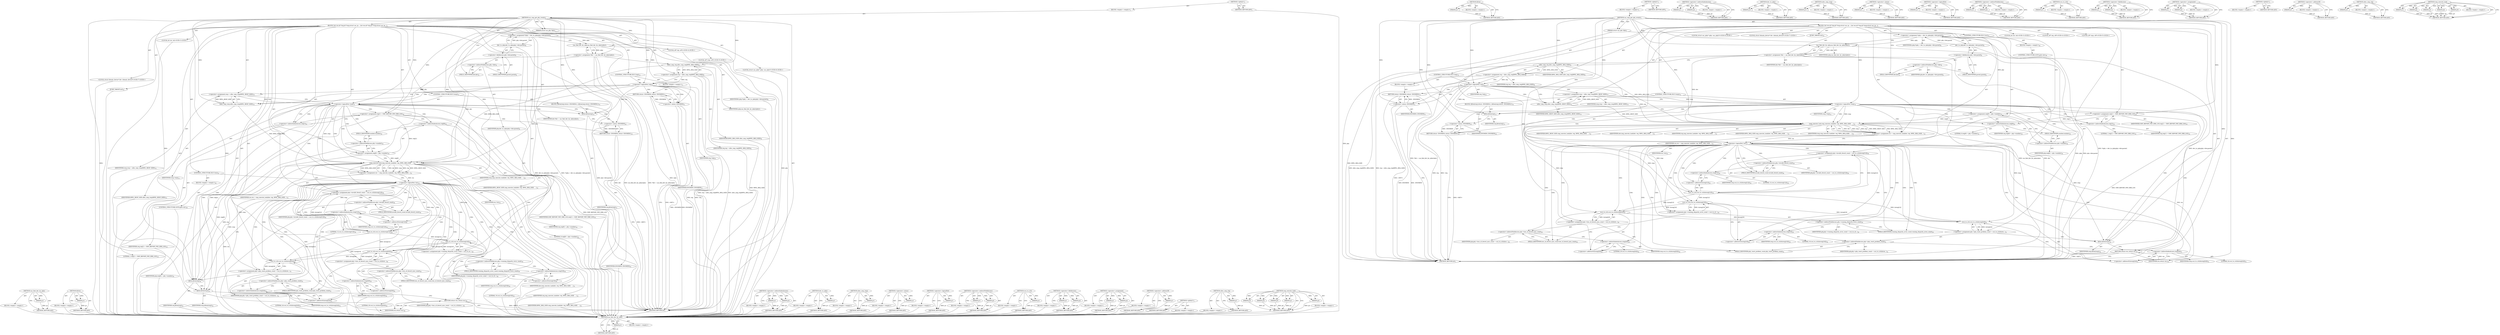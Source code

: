 digraph "smp_execute_task" {
vulnerable_162 [label=<(METHOD,sas_find_dev_by_rphy)>];
vulnerable_163 [label=<(PARAM,p1)>];
vulnerable_164 [label=<(BLOCK,&lt;empty&gt;,&lt;empty&gt;)>];
vulnerable_165 [label=<(METHOD_RETURN,ANY)>];
vulnerable_182 [label=<(METHOD,kfree)>];
vulnerable_183 [label=<(PARAM,p1)>];
vulnerable_184 [label=<(BLOCK,&lt;empty&gt;,&lt;empty&gt;)>];
vulnerable_185 [label=<(METHOD_RETURN,ANY)>];
vulnerable_6 [label=<(METHOD,&lt;global&gt;)<SUB>1</SUB>>];
vulnerable_7 [label=<(BLOCK,&lt;empty&gt;,&lt;empty&gt;)<SUB>1</SUB>>];
vulnerable_8 [label=<(METHOD,sas_smp_get_phy_events)<SUB>1</SUB>>];
vulnerable_9 [label=<(PARAM,struct sas_phy *phy)<SUB>1</SUB>>];
vulnerable_10 [label=<(BLOCK,{
	int res;
	u8 *req;
	u8 *resp;
	struct sas_rp...,{
	int res;
	u8 *req;
	u8 *resp;
	struct sas_rp...)<SUB>2</SUB>>];
vulnerable_11 [label="<(LOCAL,int res: int)<SUB>3</SUB>>"];
vulnerable_12 [label="<(LOCAL,u8* req: u8*)<SUB>4</SUB>>"];
vulnerable_13 [label="<(LOCAL,u8* resp: u8*)<SUB>5</SUB>>"];
vulnerable_14 [label="<(LOCAL,struct sas_rphy* rphy: sas_rphy*)<SUB>6</SUB>>"];
vulnerable_15 [label=<(&lt;operator&gt;.assignment,*rphy = dev_to_rphy(phy-&gt;dev.parent))<SUB>6</SUB>>];
vulnerable_16 [label=<(IDENTIFIER,rphy,*rphy = dev_to_rphy(phy-&gt;dev.parent))<SUB>6</SUB>>];
vulnerable_17 [label=<(dev_to_rphy,dev_to_rphy(phy-&gt;dev.parent))<SUB>6</SUB>>];
vulnerable_18 [label=<(&lt;operator&gt;.fieldAccess,phy-&gt;dev.parent)<SUB>6</SUB>>];
vulnerable_19 [label=<(&lt;operator&gt;.indirectFieldAccess,phy-&gt;dev)<SUB>6</SUB>>];
vulnerable_20 [label=<(IDENTIFIER,phy,dev_to_rphy(phy-&gt;dev.parent))<SUB>6</SUB>>];
vulnerable_21 [label=<(FIELD_IDENTIFIER,dev,dev)<SUB>6</SUB>>];
vulnerable_22 [label=<(FIELD_IDENTIFIER,parent,parent)<SUB>6</SUB>>];
vulnerable_23 [label="<(LOCAL,struct domain_device* dev: domain_device*)<SUB>7</SUB>>"];
vulnerable_24 [label=<(&lt;operator&gt;.assignment,*dev = sas_find_dev_by_rphy(rphy))<SUB>7</SUB>>];
vulnerable_25 [label=<(IDENTIFIER,dev,*dev = sas_find_dev_by_rphy(rphy))<SUB>7</SUB>>];
vulnerable_26 [label=<(sas_find_dev_by_rphy,sas_find_dev_by_rphy(rphy))<SUB>7</SUB>>];
vulnerable_27 [label=<(IDENTIFIER,rphy,sas_find_dev_by_rphy(rphy))<SUB>7</SUB>>];
vulnerable_28 [label=<(&lt;operator&gt;.assignment,req = alloc_smp_req(RPEL_REQ_SIZE))<SUB>9</SUB>>];
vulnerable_29 [label=<(IDENTIFIER,req,req = alloc_smp_req(RPEL_REQ_SIZE))<SUB>9</SUB>>];
vulnerable_30 [label=<(alloc_smp_req,alloc_smp_req(RPEL_REQ_SIZE))<SUB>9</SUB>>];
vulnerable_31 [label=<(IDENTIFIER,RPEL_REQ_SIZE,alloc_smp_req(RPEL_REQ_SIZE))<SUB>9</SUB>>];
vulnerable_32 [label=<(CONTROL_STRUCTURE,IF,if (!req))<SUB>10</SUB>>];
vulnerable_33 [label=<(&lt;operator&gt;.logicalNot,!req)<SUB>10</SUB>>];
vulnerable_34 [label=<(IDENTIFIER,req,!req)<SUB>10</SUB>>];
vulnerable_35 [label=<(BLOCK,&lt;empty&gt;,&lt;empty&gt;)<SUB>11</SUB>>];
vulnerable_36 [label=<(RETURN,return -ENOMEM;,return -ENOMEM;)<SUB>11</SUB>>];
vulnerable_37 [label=<(&lt;operator&gt;.minus,-ENOMEM)<SUB>11</SUB>>];
vulnerable_38 [label=<(IDENTIFIER,ENOMEM,-ENOMEM)<SUB>11</SUB>>];
vulnerable_39 [label=<(&lt;operator&gt;.assignment,resp = alloc_smp_resp(RPEL_RESP_SIZE))<SUB>13</SUB>>];
vulnerable_40 [label=<(IDENTIFIER,resp,resp = alloc_smp_resp(RPEL_RESP_SIZE))<SUB>13</SUB>>];
vulnerable_41 [label=<(alloc_smp_resp,alloc_smp_resp(RPEL_RESP_SIZE))<SUB>13</SUB>>];
vulnerable_42 [label=<(IDENTIFIER,RPEL_RESP_SIZE,alloc_smp_resp(RPEL_RESP_SIZE))<SUB>13</SUB>>];
vulnerable_43 [label=<(CONTROL_STRUCTURE,IF,if (!resp))<SUB>14</SUB>>];
vulnerable_44 [label=<(&lt;operator&gt;.logicalNot,!resp)<SUB>14</SUB>>];
vulnerable_45 [label=<(IDENTIFIER,resp,!resp)<SUB>14</SUB>>];
vulnerable_46 [label=<(BLOCK,{
		kfree(req);
		return -ENOMEM;
	},{
		kfree(req);
		return -ENOMEM;
	})<SUB>14</SUB>>];
vulnerable_47 [label=<(kfree,kfree(req))<SUB>15</SUB>>];
vulnerable_48 [label=<(IDENTIFIER,req,kfree(req))<SUB>15</SUB>>];
vulnerable_49 [label=<(RETURN,return -ENOMEM;,return -ENOMEM;)<SUB>16</SUB>>];
vulnerable_50 [label=<(&lt;operator&gt;.minus,-ENOMEM)<SUB>16</SUB>>];
vulnerable_51 [label=<(IDENTIFIER,ENOMEM,-ENOMEM)<SUB>16</SUB>>];
vulnerable_52 [label=<(&lt;operator&gt;.assignment,req[1] = SMP_REPORT_PHY_ERR_LOG)<SUB>19</SUB>>];
vulnerable_53 [label=<(&lt;operator&gt;.indirectIndexAccess,req[1])<SUB>19</SUB>>];
vulnerable_54 [label=<(IDENTIFIER,req,req[1] = SMP_REPORT_PHY_ERR_LOG)<SUB>19</SUB>>];
vulnerable_55 [label=<(LITERAL,1,req[1] = SMP_REPORT_PHY_ERR_LOG)<SUB>19</SUB>>];
vulnerable_56 [label=<(IDENTIFIER,SMP_REPORT_PHY_ERR_LOG,req[1] = SMP_REPORT_PHY_ERR_LOG)<SUB>19</SUB>>];
vulnerable_57 [label=<(&lt;operator&gt;.assignment,req[9] = phy-&gt;number)<SUB>20</SUB>>];
vulnerable_58 [label=<(&lt;operator&gt;.indirectIndexAccess,req[9])<SUB>20</SUB>>];
vulnerable_59 [label=<(IDENTIFIER,req,req[9] = phy-&gt;number)<SUB>20</SUB>>];
vulnerable_60 [label=<(LITERAL,9,req[9] = phy-&gt;number)<SUB>20</SUB>>];
vulnerable_61 [label=<(&lt;operator&gt;.indirectFieldAccess,phy-&gt;number)<SUB>20</SUB>>];
vulnerable_62 [label=<(IDENTIFIER,phy,req[9] = phy-&gt;number)<SUB>20</SUB>>];
vulnerable_63 [label=<(FIELD_IDENTIFIER,number,number)<SUB>20</SUB>>];
vulnerable_64 [label=<(&lt;operator&gt;.assignment,res = smp_execute_task(dev, req, RPEL_REQ_SIZE,...)<SUB>22</SUB>>];
vulnerable_65 [label=<(IDENTIFIER,res,res = smp_execute_task(dev, req, RPEL_REQ_SIZE,...)<SUB>22</SUB>>];
vulnerable_66 [label=<(smp_execute_task,smp_execute_task(dev, req, RPEL_REQ_SIZE,
			  ...)<SUB>22</SUB>>];
vulnerable_67 [label=<(IDENTIFIER,dev,smp_execute_task(dev, req, RPEL_REQ_SIZE,
			  ...)<SUB>22</SUB>>];
vulnerable_68 [label=<(IDENTIFIER,req,smp_execute_task(dev, req, RPEL_REQ_SIZE,
			  ...)<SUB>22</SUB>>];
vulnerable_69 [label=<(IDENTIFIER,RPEL_REQ_SIZE,smp_execute_task(dev, req, RPEL_REQ_SIZE,
			  ...)<SUB>22</SUB>>];
vulnerable_70 [label=<(IDENTIFIER,resp,smp_execute_task(dev, req, RPEL_REQ_SIZE,
			  ...)<SUB>23</SUB>>];
vulnerable_71 [label=<(IDENTIFIER,RPEL_RESP_SIZE,smp_execute_task(dev, req, RPEL_REQ_SIZE,
			  ...)<SUB>23</SUB>>];
vulnerable_72 [label=<(CONTROL_STRUCTURE,IF,if (!res))<SUB>25</SUB>>];
vulnerable_73 [label=<(&lt;operator&gt;.logicalNot,!res)<SUB>25</SUB>>];
vulnerable_74 [label=<(IDENTIFIER,res,!res)<SUB>25</SUB>>];
vulnerable_75 [label=<(BLOCK,&lt;empty&gt;,&lt;empty&gt;)<SUB>26</SUB>>];
vulnerable_76 [label=<(CONTROL_STRUCTURE,GOTO,goto out;)<SUB>26</SUB>>];
vulnerable_77 [label=<(&lt;operator&gt;.assignment,phy-&gt;invalid_dword_count = scsi_to_u32(&amp;resp[12]))<SUB>28</SUB>>];
vulnerable_78 [label=<(&lt;operator&gt;.indirectFieldAccess,phy-&gt;invalid_dword_count)<SUB>28</SUB>>];
vulnerable_79 [label=<(IDENTIFIER,phy,phy-&gt;invalid_dword_count = scsi_to_u32(&amp;resp[12]))<SUB>28</SUB>>];
vulnerable_80 [label=<(FIELD_IDENTIFIER,invalid_dword_count,invalid_dword_count)<SUB>28</SUB>>];
vulnerable_81 [label=<(scsi_to_u32,scsi_to_u32(&amp;resp[12]))<SUB>28</SUB>>];
vulnerable_82 [label=<(&lt;operator&gt;.addressOf,&amp;resp[12])<SUB>28</SUB>>];
vulnerable_83 [label=<(&lt;operator&gt;.indirectIndexAccess,resp[12])<SUB>28</SUB>>];
vulnerable_84 [label=<(IDENTIFIER,resp,scsi_to_u32(&amp;resp[12]))<SUB>28</SUB>>];
vulnerable_85 [label=<(LITERAL,12,scsi_to_u32(&amp;resp[12]))<SUB>28</SUB>>];
vulnerable_86 [label=<(&lt;operator&gt;.assignment,phy-&gt;running_disparity_error_count = scsi_to_u3...)<SUB>29</SUB>>];
vulnerable_87 [label=<(&lt;operator&gt;.indirectFieldAccess,phy-&gt;running_disparity_error_count)<SUB>29</SUB>>];
vulnerable_88 [label=<(IDENTIFIER,phy,phy-&gt;running_disparity_error_count = scsi_to_u3...)<SUB>29</SUB>>];
vulnerable_89 [label=<(FIELD_IDENTIFIER,running_disparity_error_count,running_disparity_error_count)<SUB>29</SUB>>];
vulnerable_90 [label=<(scsi_to_u32,scsi_to_u32(&amp;resp[16]))<SUB>29</SUB>>];
vulnerable_91 [label=<(&lt;operator&gt;.addressOf,&amp;resp[16])<SUB>29</SUB>>];
vulnerable_92 [label=<(&lt;operator&gt;.indirectIndexAccess,resp[16])<SUB>29</SUB>>];
vulnerable_93 [label=<(IDENTIFIER,resp,scsi_to_u32(&amp;resp[16]))<SUB>29</SUB>>];
vulnerable_94 [label=<(LITERAL,16,scsi_to_u32(&amp;resp[16]))<SUB>29</SUB>>];
vulnerable_95 [label=<(&lt;operator&gt;.assignment,phy-&gt;loss_of_dword_sync_count = scsi_to_u32(&amp;re...)<SUB>30</SUB>>];
vulnerable_96 [label=<(&lt;operator&gt;.indirectFieldAccess,phy-&gt;loss_of_dword_sync_count)<SUB>30</SUB>>];
vulnerable_97 [label=<(IDENTIFIER,phy,phy-&gt;loss_of_dword_sync_count = scsi_to_u32(&amp;re...)<SUB>30</SUB>>];
vulnerable_98 [label=<(FIELD_IDENTIFIER,loss_of_dword_sync_count,loss_of_dword_sync_count)<SUB>30</SUB>>];
vulnerable_99 [label=<(scsi_to_u32,scsi_to_u32(&amp;resp[20]))<SUB>30</SUB>>];
vulnerable_100 [label=<(&lt;operator&gt;.addressOf,&amp;resp[20])<SUB>30</SUB>>];
vulnerable_101 [label=<(&lt;operator&gt;.indirectIndexAccess,resp[20])<SUB>30</SUB>>];
vulnerable_102 [label=<(IDENTIFIER,resp,scsi_to_u32(&amp;resp[20]))<SUB>30</SUB>>];
vulnerable_103 [label=<(LITERAL,20,scsi_to_u32(&amp;resp[20]))<SUB>30</SUB>>];
vulnerable_104 [label=<(&lt;operator&gt;.assignment,phy-&gt;phy_reset_problem_count = scsi_to_u32(&amp;res...)<SUB>31</SUB>>];
vulnerable_105 [label=<(&lt;operator&gt;.indirectFieldAccess,phy-&gt;phy_reset_problem_count)<SUB>31</SUB>>];
vulnerable_106 [label=<(IDENTIFIER,phy,phy-&gt;phy_reset_problem_count = scsi_to_u32(&amp;res...)<SUB>31</SUB>>];
vulnerable_107 [label=<(FIELD_IDENTIFIER,phy_reset_problem_count,phy_reset_problem_count)<SUB>31</SUB>>];
vulnerable_108 [label=<(scsi_to_u32,scsi_to_u32(&amp;resp[24]))<SUB>31</SUB>>];
vulnerable_109 [label=<(&lt;operator&gt;.addressOf,&amp;resp[24])<SUB>31</SUB>>];
vulnerable_110 [label=<(&lt;operator&gt;.indirectIndexAccess,resp[24])<SUB>31</SUB>>];
vulnerable_111 [label=<(IDENTIFIER,resp,scsi_to_u32(&amp;resp[24]))<SUB>31</SUB>>];
vulnerable_112 [label=<(LITERAL,24,scsi_to_u32(&amp;resp[24]))<SUB>31</SUB>>];
vulnerable_113 [label=<(JUMP_TARGET,out)<SUB>33</SUB>>];
vulnerable_114 [label=<(kfree,kfree(resp))<SUB>34</SUB>>];
vulnerable_115 [label=<(IDENTIFIER,resp,kfree(resp))<SUB>34</SUB>>];
vulnerable_116 [label=<(RETURN,return res;,return res;)<SUB>35</SUB>>];
vulnerable_117 [label=<(IDENTIFIER,res,return res;)<SUB>35</SUB>>];
vulnerable_118 [label=<(METHOD_RETURN,int)<SUB>1</SUB>>];
vulnerable_120 [label=<(METHOD_RETURN,ANY)<SUB>1</SUB>>];
vulnerable_186 [label=<(METHOD,&lt;operator&gt;.indirectIndexAccess)>];
vulnerable_187 [label=<(PARAM,p1)>];
vulnerable_188 [label=<(PARAM,p2)>];
vulnerable_189 [label=<(BLOCK,&lt;empty&gt;,&lt;empty&gt;)>];
vulnerable_190 [label=<(METHOD_RETURN,ANY)>];
vulnerable_148 [label=<(METHOD,dev_to_rphy)>];
vulnerable_149 [label=<(PARAM,p1)>];
vulnerable_150 [label=<(BLOCK,&lt;empty&gt;,&lt;empty&gt;)>];
vulnerable_151 [label=<(METHOD_RETURN,ANY)>];
vulnerable_178 [label=<(METHOD,alloc_smp_resp)>];
vulnerable_179 [label=<(PARAM,p1)>];
vulnerable_180 [label=<(BLOCK,&lt;empty&gt;,&lt;empty&gt;)>];
vulnerable_181 [label=<(METHOD_RETURN,ANY)>];
vulnerable_174 [label=<(METHOD,&lt;operator&gt;.minus)>];
vulnerable_175 [label=<(PARAM,p1)>];
vulnerable_176 [label=<(BLOCK,&lt;empty&gt;,&lt;empty&gt;)>];
vulnerable_177 [label=<(METHOD_RETURN,ANY)>];
vulnerable_170 [label=<(METHOD,&lt;operator&gt;.logicalNot)>];
vulnerable_171 [label=<(PARAM,p1)>];
vulnerable_172 [label=<(BLOCK,&lt;empty&gt;,&lt;empty&gt;)>];
vulnerable_173 [label=<(METHOD_RETURN,ANY)>];
vulnerable_157 [label=<(METHOD,&lt;operator&gt;.indirectFieldAccess)>];
vulnerable_158 [label=<(PARAM,p1)>];
vulnerable_159 [label=<(PARAM,p2)>];
vulnerable_160 [label=<(BLOCK,&lt;empty&gt;,&lt;empty&gt;)>];
vulnerable_161 [label=<(METHOD_RETURN,ANY)>];
vulnerable_199 [label=<(METHOD,scsi_to_u32)>];
vulnerable_200 [label=<(PARAM,p1)>];
vulnerable_201 [label=<(BLOCK,&lt;empty&gt;,&lt;empty&gt;)>];
vulnerable_202 [label=<(METHOD_RETURN,ANY)>];
vulnerable_152 [label=<(METHOD,&lt;operator&gt;.fieldAccess)>];
vulnerable_153 [label=<(PARAM,p1)>];
vulnerable_154 [label=<(PARAM,p2)>];
vulnerable_155 [label=<(BLOCK,&lt;empty&gt;,&lt;empty&gt;)>];
vulnerable_156 [label=<(METHOD_RETURN,ANY)>];
vulnerable_143 [label=<(METHOD,&lt;operator&gt;.assignment)>];
vulnerable_144 [label=<(PARAM,p1)>];
vulnerable_145 [label=<(PARAM,p2)>];
vulnerable_146 [label=<(BLOCK,&lt;empty&gt;,&lt;empty&gt;)>];
vulnerable_147 [label=<(METHOD_RETURN,ANY)>];
vulnerable_137 [label=<(METHOD,&lt;global&gt;)<SUB>1</SUB>>];
vulnerable_138 [label=<(BLOCK,&lt;empty&gt;,&lt;empty&gt;)>];
vulnerable_139 [label=<(METHOD_RETURN,ANY)>];
vulnerable_203 [label=<(METHOD,&lt;operator&gt;.addressOf)>];
vulnerable_204 [label=<(PARAM,p1)>];
vulnerable_205 [label=<(BLOCK,&lt;empty&gt;,&lt;empty&gt;)>];
vulnerable_206 [label=<(METHOD_RETURN,ANY)>];
vulnerable_166 [label=<(METHOD,alloc_smp_req)>];
vulnerable_167 [label=<(PARAM,p1)>];
vulnerable_168 [label=<(BLOCK,&lt;empty&gt;,&lt;empty&gt;)>];
vulnerable_169 [label=<(METHOD_RETURN,ANY)>];
vulnerable_191 [label=<(METHOD,smp_execute_task)>];
vulnerable_192 [label=<(PARAM,p1)>];
vulnerable_193 [label=<(PARAM,p2)>];
vulnerable_194 [label=<(PARAM,p3)>];
vulnerable_195 [label=<(PARAM,p4)>];
vulnerable_196 [label=<(PARAM,p5)>];
vulnerable_197 [label=<(BLOCK,&lt;empty&gt;,&lt;empty&gt;)>];
vulnerable_198 [label=<(METHOD_RETURN,ANY)>];
fixed_164 [label=<(METHOD,sas_find_dev_by_rphy)>];
fixed_165 [label=<(PARAM,p1)>];
fixed_166 [label=<(BLOCK,&lt;empty&gt;,&lt;empty&gt;)>];
fixed_167 [label=<(METHOD_RETURN,ANY)>];
fixed_184 [label=<(METHOD,kfree)>];
fixed_185 [label=<(PARAM,p1)>];
fixed_186 [label=<(BLOCK,&lt;empty&gt;,&lt;empty&gt;)>];
fixed_187 [label=<(METHOD_RETURN,ANY)>];
fixed_6 [label=<(METHOD,&lt;global&gt;)<SUB>1</SUB>>];
fixed_7 [label=<(BLOCK,&lt;empty&gt;,&lt;empty&gt;)<SUB>1</SUB>>];
fixed_8 [label=<(METHOD,sas_smp_get_phy_events)<SUB>1</SUB>>];
fixed_9 [label=<(PARAM,struct sas_phy *phy)<SUB>1</SUB>>];
fixed_10 [label=<(BLOCK,{
	int res;
	u8 *req;
	u8 *resp;
	struct sas_rp...,{
	int res;
	u8 *req;
	u8 *resp;
	struct sas_rp...)<SUB>2</SUB>>];
fixed_11 [label="<(LOCAL,int res: int)<SUB>3</SUB>>"];
fixed_12 [label="<(LOCAL,u8* req: u8*)<SUB>4</SUB>>"];
fixed_13 [label="<(LOCAL,u8* resp: u8*)<SUB>5</SUB>>"];
fixed_14 [label="<(LOCAL,struct sas_rphy* rphy: sas_rphy*)<SUB>6</SUB>>"];
fixed_15 [label=<(&lt;operator&gt;.assignment,*rphy = dev_to_rphy(phy-&gt;dev.parent))<SUB>6</SUB>>];
fixed_16 [label=<(IDENTIFIER,rphy,*rphy = dev_to_rphy(phy-&gt;dev.parent))<SUB>6</SUB>>];
fixed_17 [label=<(dev_to_rphy,dev_to_rphy(phy-&gt;dev.parent))<SUB>6</SUB>>];
fixed_18 [label=<(&lt;operator&gt;.fieldAccess,phy-&gt;dev.parent)<SUB>6</SUB>>];
fixed_19 [label=<(&lt;operator&gt;.indirectFieldAccess,phy-&gt;dev)<SUB>6</SUB>>];
fixed_20 [label=<(IDENTIFIER,phy,dev_to_rphy(phy-&gt;dev.parent))<SUB>6</SUB>>];
fixed_21 [label=<(FIELD_IDENTIFIER,dev,dev)<SUB>6</SUB>>];
fixed_22 [label=<(FIELD_IDENTIFIER,parent,parent)<SUB>6</SUB>>];
fixed_23 [label="<(LOCAL,struct domain_device* dev: domain_device*)<SUB>7</SUB>>"];
fixed_24 [label=<(&lt;operator&gt;.assignment,*dev = sas_find_dev_by_rphy(rphy))<SUB>7</SUB>>];
fixed_25 [label=<(IDENTIFIER,dev,*dev = sas_find_dev_by_rphy(rphy))<SUB>7</SUB>>];
fixed_26 [label=<(sas_find_dev_by_rphy,sas_find_dev_by_rphy(rphy))<SUB>7</SUB>>];
fixed_27 [label=<(IDENTIFIER,rphy,sas_find_dev_by_rphy(rphy))<SUB>7</SUB>>];
fixed_28 [label=<(&lt;operator&gt;.assignment,req = alloc_smp_req(RPEL_REQ_SIZE))<SUB>9</SUB>>];
fixed_29 [label=<(IDENTIFIER,req,req = alloc_smp_req(RPEL_REQ_SIZE))<SUB>9</SUB>>];
fixed_30 [label=<(alloc_smp_req,alloc_smp_req(RPEL_REQ_SIZE))<SUB>9</SUB>>];
fixed_31 [label=<(IDENTIFIER,RPEL_REQ_SIZE,alloc_smp_req(RPEL_REQ_SIZE))<SUB>9</SUB>>];
fixed_32 [label=<(CONTROL_STRUCTURE,IF,if (!req))<SUB>10</SUB>>];
fixed_33 [label=<(&lt;operator&gt;.logicalNot,!req)<SUB>10</SUB>>];
fixed_34 [label=<(IDENTIFIER,req,!req)<SUB>10</SUB>>];
fixed_35 [label=<(BLOCK,&lt;empty&gt;,&lt;empty&gt;)<SUB>11</SUB>>];
fixed_36 [label=<(RETURN,return -ENOMEM;,return -ENOMEM;)<SUB>11</SUB>>];
fixed_37 [label=<(&lt;operator&gt;.minus,-ENOMEM)<SUB>11</SUB>>];
fixed_38 [label=<(IDENTIFIER,ENOMEM,-ENOMEM)<SUB>11</SUB>>];
fixed_39 [label=<(&lt;operator&gt;.assignment,resp = alloc_smp_resp(RPEL_RESP_SIZE))<SUB>13</SUB>>];
fixed_40 [label=<(IDENTIFIER,resp,resp = alloc_smp_resp(RPEL_RESP_SIZE))<SUB>13</SUB>>];
fixed_41 [label=<(alloc_smp_resp,alloc_smp_resp(RPEL_RESP_SIZE))<SUB>13</SUB>>];
fixed_42 [label=<(IDENTIFIER,RPEL_RESP_SIZE,alloc_smp_resp(RPEL_RESP_SIZE))<SUB>13</SUB>>];
fixed_43 [label=<(CONTROL_STRUCTURE,IF,if (!resp))<SUB>14</SUB>>];
fixed_44 [label=<(&lt;operator&gt;.logicalNot,!resp)<SUB>14</SUB>>];
fixed_45 [label=<(IDENTIFIER,resp,!resp)<SUB>14</SUB>>];
fixed_46 [label=<(BLOCK,{
		kfree(req);
		return -ENOMEM;
	},{
		kfree(req);
		return -ENOMEM;
	})<SUB>14</SUB>>];
fixed_47 [label=<(kfree,kfree(req))<SUB>15</SUB>>];
fixed_48 [label=<(IDENTIFIER,req,kfree(req))<SUB>15</SUB>>];
fixed_49 [label=<(RETURN,return -ENOMEM;,return -ENOMEM;)<SUB>16</SUB>>];
fixed_50 [label=<(&lt;operator&gt;.minus,-ENOMEM)<SUB>16</SUB>>];
fixed_51 [label=<(IDENTIFIER,ENOMEM,-ENOMEM)<SUB>16</SUB>>];
fixed_52 [label=<(&lt;operator&gt;.assignment,req[1] = SMP_REPORT_PHY_ERR_LOG)<SUB>19</SUB>>];
fixed_53 [label=<(&lt;operator&gt;.indirectIndexAccess,req[1])<SUB>19</SUB>>];
fixed_54 [label=<(IDENTIFIER,req,req[1] = SMP_REPORT_PHY_ERR_LOG)<SUB>19</SUB>>];
fixed_55 [label=<(LITERAL,1,req[1] = SMP_REPORT_PHY_ERR_LOG)<SUB>19</SUB>>];
fixed_56 [label=<(IDENTIFIER,SMP_REPORT_PHY_ERR_LOG,req[1] = SMP_REPORT_PHY_ERR_LOG)<SUB>19</SUB>>];
fixed_57 [label=<(&lt;operator&gt;.assignment,req[9] = phy-&gt;number)<SUB>20</SUB>>];
fixed_58 [label=<(&lt;operator&gt;.indirectIndexAccess,req[9])<SUB>20</SUB>>];
fixed_59 [label=<(IDENTIFIER,req,req[9] = phy-&gt;number)<SUB>20</SUB>>];
fixed_60 [label=<(LITERAL,9,req[9] = phy-&gt;number)<SUB>20</SUB>>];
fixed_61 [label=<(&lt;operator&gt;.indirectFieldAccess,phy-&gt;number)<SUB>20</SUB>>];
fixed_62 [label=<(IDENTIFIER,phy,req[9] = phy-&gt;number)<SUB>20</SUB>>];
fixed_63 [label=<(FIELD_IDENTIFIER,number,number)<SUB>20</SUB>>];
fixed_64 [label=<(&lt;operator&gt;.assignment,res = smp_execute_task(dev, req, RPEL_REQ_SIZE,...)<SUB>22</SUB>>];
fixed_65 [label=<(IDENTIFIER,res,res = smp_execute_task(dev, req, RPEL_REQ_SIZE,...)<SUB>22</SUB>>];
fixed_66 [label=<(smp_execute_task,smp_execute_task(dev, req, RPEL_REQ_SIZE,
			  ...)<SUB>22</SUB>>];
fixed_67 [label=<(IDENTIFIER,dev,smp_execute_task(dev, req, RPEL_REQ_SIZE,
			  ...)<SUB>22</SUB>>];
fixed_68 [label=<(IDENTIFIER,req,smp_execute_task(dev, req, RPEL_REQ_SIZE,
			  ...)<SUB>22</SUB>>];
fixed_69 [label=<(IDENTIFIER,RPEL_REQ_SIZE,smp_execute_task(dev, req, RPEL_REQ_SIZE,
			  ...)<SUB>22</SUB>>];
fixed_70 [label=<(IDENTIFIER,resp,smp_execute_task(dev, req, RPEL_REQ_SIZE,
			  ...)<SUB>23</SUB>>];
fixed_71 [label=<(IDENTIFIER,RPEL_RESP_SIZE,smp_execute_task(dev, req, RPEL_REQ_SIZE,
			  ...)<SUB>23</SUB>>];
fixed_72 [label=<(CONTROL_STRUCTURE,IF,if (!res))<SUB>25</SUB>>];
fixed_73 [label=<(&lt;operator&gt;.logicalNot,!res)<SUB>25</SUB>>];
fixed_74 [label=<(IDENTIFIER,res,!res)<SUB>25</SUB>>];
fixed_75 [label=<(BLOCK,&lt;empty&gt;,&lt;empty&gt;)<SUB>26</SUB>>];
fixed_76 [label=<(CONTROL_STRUCTURE,GOTO,goto out;)<SUB>26</SUB>>];
fixed_77 [label=<(&lt;operator&gt;.assignment,phy-&gt;invalid_dword_count = scsi_to_u32(&amp;resp[12]))<SUB>28</SUB>>];
fixed_78 [label=<(&lt;operator&gt;.indirectFieldAccess,phy-&gt;invalid_dword_count)<SUB>28</SUB>>];
fixed_79 [label=<(IDENTIFIER,phy,phy-&gt;invalid_dword_count = scsi_to_u32(&amp;resp[12]))<SUB>28</SUB>>];
fixed_80 [label=<(FIELD_IDENTIFIER,invalid_dword_count,invalid_dword_count)<SUB>28</SUB>>];
fixed_81 [label=<(scsi_to_u32,scsi_to_u32(&amp;resp[12]))<SUB>28</SUB>>];
fixed_82 [label=<(&lt;operator&gt;.addressOf,&amp;resp[12])<SUB>28</SUB>>];
fixed_83 [label=<(&lt;operator&gt;.indirectIndexAccess,resp[12])<SUB>28</SUB>>];
fixed_84 [label=<(IDENTIFIER,resp,scsi_to_u32(&amp;resp[12]))<SUB>28</SUB>>];
fixed_85 [label=<(LITERAL,12,scsi_to_u32(&amp;resp[12]))<SUB>28</SUB>>];
fixed_86 [label=<(&lt;operator&gt;.assignment,phy-&gt;running_disparity_error_count = scsi_to_u3...)<SUB>29</SUB>>];
fixed_87 [label=<(&lt;operator&gt;.indirectFieldAccess,phy-&gt;running_disparity_error_count)<SUB>29</SUB>>];
fixed_88 [label=<(IDENTIFIER,phy,phy-&gt;running_disparity_error_count = scsi_to_u3...)<SUB>29</SUB>>];
fixed_89 [label=<(FIELD_IDENTIFIER,running_disparity_error_count,running_disparity_error_count)<SUB>29</SUB>>];
fixed_90 [label=<(scsi_to_u32,scsi_to_u32(&amp;resp[16]))<SUB>29</SUB>>];
fixed_91 [label=<(&lt;operator&gt;.addressOf,&amp;resp[16])<SUB>29</SUB>>];
fixed_92 [label=<(&lt;operator&gt;.indirectIndexAccess,resp[16])<SUB>29</SUB>>];
fixed_93 [label=<(IDENTIFIER,resp,scsi_to_u32(&amp;resp[16]))<SUB>29</SUB>>];
fixed_94 [label=<(LITERAL,16,scsi_to_u32(&amp;resp[16]))<SUB>29</SUB>>];
fixed_95 [label=<(&lt;operator&gt;.assignment,phy-&gt;loss_of_dword_sync_count = scsi_to_u32(&amp;re...)<SUB>30</SUB>>];
fixed_96 [label=<(&lt;operator&gt;.indirectFieldAccess,phy-&gt;loss_of_dword_sync_count)<SUB>30</SUB>>];
fixed_97 [label=<(IDENTIFIER,phy,phy-&gt;loss_of_dword_sync_count = scsi_to_u32(&amp;re...)<SUB>30</SUB>>];
fixed_98 [label=<(FIELD_IDENTIFIER,loss_of_dword_sync_count,loss_of_dword_sync_count)<SUB>30</SUB>>];
fixed_99 [label=<(scsi_to_u32,scsi_to_u32(&amp;resp[20]))<SUB>30</SUB>>];
fixed_100 [label=<(&lt;operator&gt;.addressOf,&amp;resp[20])<SUB>30</SUB>>];
fixed_101 [label=<(&lt;operator&gt;.indirectIndexAccess,resp[20])<SUB>30</SUB>>];
fixed_102 [label=<(IDENTIFIER,resp,scsi_to_u32(&amp;resp[20]))<SUB>30</SUB>>];
fixed_103 [label=<(LITERAL,20,scsi_to_u32(&amp;resp[20]))<SUB>30</SUB>>];
fixed_104 [label=<(&lt;operator&gt;.assignment,phy-&gt;phy_reset_problem_count = scsi_to_u32(&amp;res...)<SUB>31</SUB>>];
fixed_105 [label=<(&lt;operator&gt;.indirectFieldAccess,phy-&gt;phy_reset_problem_count)<SUB>31</SUB>>];
fixed_106 [label=<(IDENTIFIER,phy,phy-&gt;phy_reset_problem_count = scsi_to_u32(&amp;res...)<SUB>31</SUB>>];
fixed_107 [label=<(FIELD_IDENTIFIER,phy_reset_problem_count,phy_reset_problem_count)<SUB>31</SUB>>];
fixed_108 [label=<(scsi_to_u32,scsi_to_u32(&amp;resp[24]))<SUB>31</SUB>>];
fixed_109 [label=<(&lt;operator&gt;.addressOf,&amp;resp[24])<SUB>31</SUB>>];
fixed_110 [label=<(&lt;operator&gt;.indirectIndexAccess,resp[24])<SUB>31</SUB>>];
fixed_111 [label=<(IDENTIFIER,resp,scsi_to_u32(&amp;resp[24]))<SUB>31</SUB>>];
fixed_112 [label=<(LITERAL,24,scsi_to_u32(&amp;resp[24]))<SUB>31</SUB>>];
fixed_113 [label=<(JUMP_TARGET,out)<SUB>33</SUB>>];
fixed_114 [label=<(kfree,kfree(req))<SUB>34</SUB>>];
fixed_115 [label=<(IDENTIFIER,req,kfree(req))<SUB>34</SUB>>];
fixed_116 [label=<(kfree,kfree(resp))<SUB>35</SUB>>];
fixed_117 [label=<(IDENTIFIER,resp,kfree(resp))<SUB>35</SUB>>];
fixed_118 [label=<(RETURN,return res;,return res;)<SUB>36</SUB>>];
fixed_119 [label=<(IDENTIFIER,res,return res;)<SUB>36</SUB>>];
fixed_120 [label=<(METHOD_RETURN,int)<SUB>1</SUB>>];
fixed_122 [label=<(METHOD_RETURN,ANY)<SUB>1</SUB>>];
fixed_188 [label=<(METHOD,&lt;operator&gt;.indirectIndexAccess)>];
fixed_189 [label=<(PARAM,p1)>];
fixed_190 [label=<(PARAM,p2)>];
fixed_191 [label=<(BLOCK,&lt;empty&gt;,&lt;empty&gt;)>];
fixed_192 [label=<(METHOD_RETURN,ANY)>];
fixed_150 [label=<(METHOD,dev_to_rphy)>];
fixed_151 [label=<(PARAM,p1)>];
fixed_152 [label=<(BLOCK,&lt;empty&gt;,&lt;empty&gt;)>];
fixed_153 [label=<(METHOD_RETURN,ANY)>];
fixed_180 [label=<(METHOD,alloc_smp_resp)>];
fixed_181 [label=<(PARAM,p1)>];
fixed_182 [label=<(BLOCK,&lt;empty&gt;,&lt;empty&gt;)>];
fixed_183 [label=<(METHOD_RETURN,ANY)>];
fixed_176 [label=<(METHOD,&lt;operator&gt;.minus)>];
fixed_177 [label=<(PARAM,p1)>];
fixed_178 [label=<(BLOCK,&lt;empty&gt;,&lt;empty&gt;)>];
fixed_179 [label=<(METHOD_RETURN,ANY)>];
fixed_172 [label=<(METHOD,&lt;operator&gt;.logicalNot)>];
fixed_173 [label=<(PARAM,p1)>];
fixed_174 [label=<(BLOCK,&lt;empty&gt;,&lt;empty&gt;)>];
fixed_175 [label=<(METHOD_RETURN,ANY)>];
fixed_159 [label=<(METHOD,&lt;operator&gt;.indirectFieldAccess)>];
fixed_160 [label=<(PARAM,p1)>];
fixed_161 [label=<(PARAM,p2)>];
fixed_162 [label=<(BLOCK,&lt;empty&gt;,&lt;empty&gt;)>];
fixed_163 [label=<(METHOD_RETURN,ANY)>];
fixed_201 [label=<(METHOD,scsi_to_u32)>];
fixed_202 [label=<(PARAM,p1)>];
fixed_203 [label=<(BLOCK,&lt;empty&gt;,&lt;empty&gt;)>];
fixed_204 [label=<(METHOD_RETURN,ANY)>];
fixed_154 [label=<(METHOD,&lt;operator&gt;.fieldAccess)>];
fixed_155 [label=<(PARAM,p1)>];
fixed_156 [label=<(PARAM,p2)>];
fixed_157 [label=<(BLOCK,&lt;empty&gt;,&lt;empty&gt;)>];
fixed_158 [label=<(METHOD_RETURN,ANY)>];
fixed_145 [label=<(METHOD,&lt;operator&gt;.assignment)>];
fixed_146 [label=<(PARAM,p1)>];
fixed_147 [label=<(PARAM,p2)>];
fixed_148 [label=<(BLOCK,&lt;empty&gt;,&lt;empty&gt;)>];
fixed_149 [label=<(METHOD_RETURN,ANY)>];
fixed_139 [label=<(METHOD,&lt;global&gt;)<SUB>1</SUB>>];
fixed_140 [label=<(BLOCK,&lt;empty&gt;,&lt;empty&gt;)>];
fixed_141 [label=<(METHOD_RETURN,ANY)>];
fixed_205 [label=<(METHOD,&lt;operator&gt;.addressOf)>];
fixed_206 [label=<(PARAM,p1)>];
fixed_207 [label=<(BLOCK,&lt;empty&gt;,&lt;empty&gt;)>];
fixed_208 [label=<(METHOD_RETURN,ANY)>];
fixed_168 [label=<(METHOD,alloc_smp_req)>];
fixed_169 [label=<(PARAM,p1)>];
fixed_170 [label=<(BLOCK,&lt;empty&gt;,&lt;empty&gt;)>];
fixed_171 [label=<(METHOD_RETURN,ANY)>];
fixed_193 [label=<(METHOD,smp_execute_task)>];
fixed_194 [label=<(PARAM,p1)>];
fixed_195 [label=<(PARAM,p2)>];
fixed_196 [label=<(PARAM,p3)>];
fixed_197 [label=<(PARAM,p4)>];
fixed_198 [label=<(PARAM,p5)>];
fixed_199 [label=<(BLOCK,&lt;empty&gt;,&lt;empty&gt;)>];
fixed_200 [label=<(METHOD_RETURN,ANY)>];
vulnerable_162 -> vulnerable_163  [key=0, label="AST: "];
vulnerable_162 -> vulnerable_163  [key=1, label="DDG: "];
vulnerable_162 -> vulnerable_164  [key=0, label="AST: "];
vulnerable_162 -> vulnerable_165  [key=0, label="AST: "];
vulnerable_162 -> vulnerable_165  [key=1, label="CFG: "];
vulnerable_163 -> vulnerable_165  [key=0, label="DDG: p1"];
vulnerable_182 -> vulnerable_183  [key=0, label="AST: "];
vulnerable_182 -> vulnerable_183  [key=1, label="DDG: "];
vulnerable_182 -> vulnerable_184  [key=0, label="AST: "];
vulnerable_182 -> vulnerable_185  [key=0, label="AST: "];
vulnerable_182 -> vulnerable_185  [key=1, label="CFG: "];
vulnerable_183 -> vulnerable_185  [key=0, label="DDG: p1"];
vulnerable_6 -> vulnerable_7  [key=0, label="AST: "];
vulnerable_6 -> vulnerable_120  [key=0, label="AST: "];
vulnerable_6 -> vulnerable_120  [key=1, label="CFG: "];
vulnerable_7 -> vulnerable_8  [key=0, label="AST: "];
vulnerable_8 -> vulnerable_9  [key=0, label="AST: "];
vulnerable_8 -> vulnerable_9  [key=1, label="DDG: "];
vulnerable_8 -> vulnerable_10  [key=0, label="AST: "];
vulnerable_8 -> vulnerable_118  [key=0, label="AST: "];
vulnerable_8 -> vulnerable_21  [key=0, label="CFG: "];
vulnerable_8 -> vulnerable_52  [key=0, label="DDG: "];
vulnerable_8 -> vulnerable_114  [key=0, label="DDG: "];
vulnerable_8 -> vulnerable_117  [key=0, label="DDG: "];
vulnerable_8 -> vulnerable_26  [key=0, label="DDG: "];
vulnerable_8 -> vulnerable_30  [key=0, label="DDG: "];
vulnerable_8 -> vulnerable_33  [key=0, label="DDG: "];
vulnerable_8 -> vulnerable_41  [key=0, label="DDG: "];
vulnerable_8 -> vulnerable_44  [key=0, label="DDG: "];
vulnerable_8 -> vulnerable_66  [key=0, label="DDG: "];
vulnerable_8 -> vulnerable_73  [key=0, label="DDG: "];
vulnerable_8 -> vulnerable_47  [key=0, label="DDG: "];
vulnerable_8 -> vulnerable_37  [key=0, label="DDG: "];
vulnerable_8 -> vulnerable_50  [key=0, label="DDG: "];
vulnerable_9 -> vulnerable_118  [key=0, label="DDG: phy"];
vulnerable_9 -> vulnerable_57  [key=0, label="DDG: phy"];
vulnerable_10 -> vulnerable_11  [key=0, label="AST: "];
vulnerable_10 -> vulnerable_12  [key=0, label="AST: "];
vulnerable_10 -> vulnerable_13  [key=0, label="AST: "];
vulnerable_10 -> vulnerable_14  [key=0, label="AST: "];
vulnerable_10 -> vulnerable_15  [key=0, label="AST: "];
vulnerable_10 -> vulnerable_23  [key=0, label="AST: "];
vulnerable_10 -> vulnerable_24  [key=0, label="AST: "];
vulnerable_10 -> vulnerable_28  [key=0, label="AST: "];
vulnerable_10 -> vulnerable_32  [key=0, label="AST: "];
vulnerable_10 -> vulnerable_39  [key=0, label="AST: "];
vulnerable_10 -> vulnerable_43  [key=0, label="AST: "];
vulnerable_10 -> vulnerable_52  [key=0, label="AST: "];
vulnerable_10 -> vulnerable_57  [key=0, label="AST: "];
vulnerable_10 -> vulnerable_64  [key=0, label="AST: "];
vulnerable_10 -> vulnerable_72  [key=0, label="AST: "];
vulnerable_10 -> vulnerable_77  [key=0, label="AST: "];
vulnerable_10 -> vulnerable_86  [key=0, label="AST: "];
vulnerable_10 -> vulnerable_95  [key=0, label="AST: "];
vulnerable_10 -> vulnerable_104  [key=0, label="AST: "];
vulnerable_10 -> vulnerable_113  [key=0, label="AST: "];
vulnerable_10 -> vulnerable_114  [key=0, label="AST: "];
vulnerable_10 -> vulnerable_116  [key=0, label="AST: "];
vulnerable_15 -> vulnerable_16  [key=0, label="AST: "];
vulnerable_15 -> vulnerable_17  [key=0, label="AST: "];
vulnerable_15 -> vulnerable_26  [key=0, label="CFG: "];
vulnerable_15 -> vulnerable_26  [key=1, label="DDG: rphy"];
vulnerable_15 -> vulnerable_118  [key=0, label="DDG: dev_to_rphy(phy-&gt;dev.parent)"];
vulnerable_15 -> vulnerable_118  [key=1, label="DDG: *rphy = dev_to_rphy(phy-&gt;dev.parent)"];
vulnerable_17 -> vulnerable_18  [key=0, label="AST: "];
vulnerable_17 -> vulnerable_15  [key=0, label="CFG: "];
vulnerable_17 -> vulnerable_15  [key=1, label="DDG: phy-&gt;dev.parent"];
vulnerable_17 -> vulnerable_118  [key=0, label="DDG: phy-&gt;dev.parent"];
vulnerable_18 -> vulnerable_19  [key=0, label="AST: "];
vulnerable_18 -> vulnerable_22  [key=0, label="AST: "];
vulnerable_18 -> vulnerable_17  [key=0, label="CFG: "];
vulnerable_19 -> vulnerable_20  [key=0, label="AST: "];
vulnerable_19 -> vulnerable_21  [key=0, label="AST: "];
vulnerable_19 -> vulnerable_22  [key=0, label="CFG: "];
vulnerable_21 -> vulnerable_19  [key=0, label="CFG: "];
vulnerable_22 -> vulnerable_18  [key=0, label="CFG: "];
vulnerable_24 -> vulnerable_25  [key=0, label="AST: "];
vulnerable_24 -> vulnerable_26  [key=0, label="AST: "];
vulnerable_24 -> vulnerable_30  [key=0, label="CFG: "];
vulnerable_24 -> vulnerable_118  [key=0, label="DDG: dev"];
vulnerable_24 -> vulnerable_118  [key=1, label="DDG: sas_find_dev_by_rphy(rphy)"];
vulnerable_24 -> vulnerable_118  [key=2, label="DDG: *dev = sas_find_dev_by_rphy(rphy)"];
vulnerable_24 -> vulnerable_66  [key=0, label="DDG: dev"];
vulnerable_26 -> vulnerable_27  [key=0, label="AST: "];
vulnerable_26 -> vulnerable_24  [key=0, label="CFG: "];
vulnerable_26 -> vulnerable_24  [key=1, label="DDG: rphy"];
vulnerable_26 -> vulnerable_118  [key=0, label="DDG: rphy"];
vulnerable_28 -> vulnerable_29  [key=0, label="AST: "];
vulnerable_28 -> vulnerable_30  [key=0, label="AST: "];
vulnerable_28 -> vulnerable_33  [key=0, label="CFG: "];
vulnerable_28 -> vulnerable_33  [key=1, label="DDG: req"];
vulnerable_28 -> vulnerable_118  [key=0, label="DDG: alloc_smp_req(RPEL_REQ_SIZE)"];
vulnerable_28 -> vulnerable_118  [key=1, label="DDG: req = alloc_smp_req(RPEL_REQ_SIZE)"];
vulnerable_30 -> vulnerable_31  [key=0, label="AST: "];
vulnerable_30 -> vulnerable_28  [key=0, label="CFG: "];
vulnerable_30 -> vulnerable_28  [key=1, label="DDG: RPEL_REQ_SIZE"];
vulnerable_30 -> vulnerable_118  [key=0, label="DDG: RPEL_REQ_SIZE"];
vulnerable_30 -> vulnerable_66  [key=0, label="DDG: RPEL_REQ_SIZE"];
vulnerable_32 -> vulnerable_33  [key=0, label="AST: "];
vulnerable_32 -> vulnerable_35  [key=0, label="AST: "];
vulnerable_33 -> vulnerable_34  [key=0, label="AST: "];
vulnerable_33 -> vulnerable_37  [key=0, label="CFG: "];
vulnerable_33 -> vulnerable_37  [key=1, label="CDG: "];
vulnerable_33 -> vulnerable_41  [key=0, label="CFG: "];
vulnerable_33 -> vulnerable_41  [key=1, label="CDG: "];
vulnerable_33 -> vulnerable_118  [key=0, label="DDG: req"];
vulnerable_33 -> vulnerable_118  [key=1, label="DDG: !req"];
vulnerable_33 -> vulnerable_66  [key=0, label="DDG: req"];
vulnerable_33 -> vulnerable_47  [key=0, label="DDG: req"];
vulnerable_33 -> vulnerable_44  [key=0, label="CDG: "];
vulnerable_33 -> vulnerable_36  [key=0, label="CDG: "];
vulnerable_33 -> vulnerable_39  [key=0, label="CDG: "];
vulnerable_35 -> vulnerable_36  [key=0, label="AST: "];
vulnerable_36 -> vulnerable_37  [key=0, label="AST: "];
vulnerable_36 -> vulnerable_118  [key=0, label="CFG: "];
vulnerable_36 -> vulnerable_118  [key=1, label="DDG: &lt;RET&gt;"];
vulnerable_37 -> vulnerable_38  [key=0, label="AST: "];
vulnerable_37 -> vulnerable_36  [key=0, label="CFG: "];
vulnerable_37 -> vulnerable_36  [key=1, label="DDG: -ENOMEM"];
vulnerable_37 -> vulnerable_118  [key=0, label="DDG: ENOMEM"];
vulnerable_37 -> vulnerable_118  [key=1, label="DDG: -ENOMEM"];
vulnerable_39 -> vulnerable_40  [key=0, label="AST: "];
vulnerable_39 -> vulnerable_41  [key=0, label="AST: "];
vulnerable_39 -> vulnerable_44  [key=0, label="CFG: "];
vulnerable_39 -> vulnerable_44  [key=1, label="DDG: resp"];
vulnerable_41 -> vulnerable_42  [key=0, label="AST: "];
vulnerable_41 -> vulnerable_39  [key=0, label="CFG: "];
vulnerable_41 -> vulnerable_39  [key=1, label="DDG: RPEL_RESP_SIZE"];
vulnerable_41 -> vulnerable_66  [key=0, label="DDG: RPEL_RESP_SIZE"];
vulnerable_43 -> vulnerable_44  [key=0, label="AST: "];
vulnerable_43 -> vulnerable_46  [key=0, label="AST: "];
vulnerable_44 -> vulnerable_45  [key=0, label="AST: "];
vulnerable_44 -> vulnerable_47  [key=0, label="CFG: "];
vulnerable_44 -> vulnerable_47  [key=1, label="CDG: "];
vulnerable_44 -> vulnerable_53  [key=0, label="CFG: "];
vulnerable_44 -> vulnerable_53  [key=1, label="CDG: "];
vulnerable_44 -> vulnerable_66  [key=0, label="DDG: resp"];
vulnerable_44 -> vulnerable_66  [key=1, label="CDG: "];
vulnerable_44 -> vulnerable_49  [key=0, label="CDG: "];
vulnerable_44 -> vulnerable_73  [key=0, label="CDG: "];
vulnerable_44 -> vulnerable_64  [key=0, label="CDG: "];
vulnerable_44 -> vulnerable_57  [key=0, label="CDG: "];
vulnerable_44 -> vulnerable_116  [key=0, label="CDG: "];
vulnerable_44 -> vulnerable_52  [key=0, label="CDG: "];
vulnerable_44 -> vulnerable_114  [key=0, label="CDG: "];
vulnerable_44 -> vulnerable_50  [key=0, label="CDG: "];
vulnerable_44 -> vulnerable_58  [key=0, label="CDG: "];
vulnerable_44 -> vulnerable_61  [key=0, label="CDG: "];
vulnerable_44 -> vulnerable_63  [key=0, label="CDG: "];
vulnerable_46 -> vulnerable_47  [key=0, label="AST: "];
vulnerable_46 -> vulnerable_49  [key=0, label="AST: "];
vulnerable_47 -> vulnerable_48  [key=0, label="AST: "];
vulnerable_47 -> vulnerable_50  [key=0, label="CFG: "];
vulnerable_49 -> vulnerable_50  [key=0, label="AST: "];
vulnerable_49 -> vulnerable_118  [key=0, label="CFG: "];
vulnerable_49 -> vulnerable_118  [key=1, label="DDG: &lt;RET&gt;"];
vulnerable_50 -> vulnerable_51  [key=0, label="AST: "];
vulnerable_50 -> vulnerable_49  [key=0, label="CFG: "];
vulnerable_50 -> vulnerable_49  [key=1, label="DDG: -ENOMEM"];
vulnerable_52 -> vulnerable_53  [key=0, label="AST: "];
vulnerable_52 -> vulnerable_56  [key=0, label="AST: "];
vulnerable_52 -> vulnerable_58  [key=0, label="CFG: "];
vulnerable_52 -> vulnerable_118  [key=0, label="DDG: SMP_REPORT_PHY_ERR_LOG"];
vulnerable_52 -> vulnerable_66  [key=0, label="DDG: req[1]"];
vulnerable_53 -> vulnerable_54  [key=0, label="AST: "];
vulnerable_53 -> vulnerable_55  [key=0, label="AST: "];
vulnerable_53 -> vulnerable_52  [key=0, label="CFG: "];
vulnerable_57 -> vulnerable_58  [key=0, label="AST: "];
vulnerable_57 -> vulnerable_61  [key=0, label="AST: "];
vulnerable_57 -> vulnerable_66  [key=0, label="CFG: "];
vulnerable_57 -> vulnerable_66  [key=1, label="DDG: req[9]"];
vulnerable_58 -> vulnerable_59  [key=0, label="AST: "];
vulnerable_58 -> vulnerable_60  [key=0, label="AST: "];
vulnerable_58 -> vulnerable_63  [key=0, label="CFG: "];
vulnerable_61 -> vulnerable_62  [key=0, label="AST: "];
vulnerable_61 -> vulnerable_63  [key=0, label="AST: "];
vulnerable_61 -> vulnerable_57  [key=0, label="CFG: "];
vulnerable_63 -> vulnerable_61  [key=0, label="CFG: "];
vulnerable_64 -> vulnerable_65  [key=0, label="AST: "];
vulnerable_64 -> vulnerable_66  [key=0, label="AST: "];
vulnerable_64 -> vulnerable_73  [key=0, label="CFG: "];
vulnerable_64 -> vulnerable_73  [key=1, label="DDG: res"];
vulnerable_66 -> vulnerable_67  [key=0, label="AST: "];
vulnerable_66 -> vulnerable_68  [key=0, label="AST: "];
vulnerable_66 -> vulnerable_69  [key=0, label="AST: "];
vulnerable_66 -> vulnerable_70  [key=0, label="AST: "];
vulnerable_66 -> vulnerable_71  [key=0, label="AST: "];
vulnerable_66 -> vulnerable_64  [key=0, label="CFG: "];
vulnerable_66 -> vulnerable_64  [key=1, label="DDG: dev"];
vulnerable_66 -> vulnerable_64  [key=2, label="DDG: resp"];
vulnerable_66 -> vulnerable_64  [key=3, label="DDG: req"];
vulnerable_66 -> vulnerable_64  [key=4, label="DDG: RPEL_RESP_SIZE"];
vulnerable_66 -> vulnerable_64  [key=5, label="DDG: RPEL_REQ_SIZE"];
vulnerable_66 -> vulnerable_114  [key=0, label="DDG: resp"];
vulnerable_66 -> vulnerable_81  [key=0, label="DDG: resp"];
vulnerable_66 -> vulnerable_90  [key=0, label="DDG: resp"];
vulnerable_66 -> vulnerable_99  [key=0, label="DDG: resp"];
vulnerable_66 -> vulnerable_108  [key=0, label="DDG: resp"];
vulnerable_72 -> vulnerable_73  [key=0, label="AST: "];
vulnerable_72 -> vulnerable_75  [key=0, label="AST: "];
vulnerable_73 -> vulnerable_74  [key=0, label="AST: "];
vulnerable_73 -> vulnerable_114  [key=0, label="CFG: "];
vulnerable_73 -> vulnerable_80  [key=0, label="CFG: "];
vulnerable_73 -> vulnerable_80  [key=1, label="CDG: "];
vulnerable_73 -> vulnerable_117  [key=0, label="DDG: res"];
vulnerable_73 -> vulnerable_107  [key=0, label="CDG: "];
vulnerable_73 -> vulnerable_96  [key=0, label="CDG: "];
vulnerable_73 -> vulnerable_77  [key=0, label="CDG: "];
vulnerable_73 -> vulnerable_89  [key=0, label="CDG: "];
vulnerable_73 -> vulnerable_98  [key=0, label="CDG: "];
vulnerable_73 -> vulnerable_99  [key=0, label="CDG: "];
vulnerable_73 -> vulnerable_81  [key=0, label="CDG: "];
vulnerable_73 -> vulnerable_104  [key=0, label="CDG: "];
vulnerable_73 -> vulnerable_95  [key=0, label="CDG: "];
vulnerable_73 -> vulnerable_92  [key=0, label="CDG: "];
vulnerable_73 -> vulnerable_87  [key=0, label="CDG: "];
vulnerable_73 -> vulnerable_91  [key=0, label="CDG: "];
vulnerable_73 -> vulnerable_82  [key=0, label="CDG: "];
vulnerable_73 -> vulnerable_101  [key=0, label="CDG: "];
vulnerable_73 -> vulnerable_90  [key=0, label="CDG: "];
vulnerable_73 -> vulnerable_83  [key=0, label="CDG: "];
vulnerable_73 -> vulnerable_105  [key=0, label="CDG: "];
vulnerable_73 -> vulnerable_100  [key=0, label="CDG: "];
vulnerable_73 -> vulnerable_110  [key=0, label="CDG: "];
vulnerable_73 -> vulnerable_108  [key=0, label="CDG: "];
vulnerable_73 -> vulnerable_78  [key=0, label="CDG: "];
vulnerable_73 -> vulnerable_109  [key=0, label="CDG: "];
vulnerable_73 -> vulnerable_86  [key=0, label="CDG: "];
vulnerable_75 -> vulnerable_76  [key=0, label="AST: "];
vulnerable_77 -> vulnerable_78  [key=0, label="AST: "];
vulnerable_77 -> vulnerable_81  [key=0, label="AST: "];
vulnerable_77 -> vulnerable_89  [key=0, label="CFG: "];
vulnerable_78 -> vulnerable_79  [key=0, label="AST: "];
vulnerable_78 -> vulnerable_80  [key=0, label="AST: "];
vulnerable_78 -> vulnerable_83  [key=0, label="CFG: "];
vulnerable_80 -> vulnerable_78  [key=0, label="CFG: "];
vulnerable_81 -> vulnerable_82  [key=0, label="AST: "];
vulnerable_81 -> vulnerable_77  [key=0, label="CFG: "];
vulnerable_81 -> vulnerable_77  [key=1, label="DDG: &amp;resp[12]"];
vulnerable_81 -> vulnerable_90  [key=0, label="DDG: &amp;resp[12]"];
vulnerable_81 -> vulnerable_99  [key=0, label="DDG: &amp;resp[12]"];
vulnerable_81 -> vulnerable_108  [key=0, label="DDG: &amp;resp[12]"];
vulnerable_82 -> vulnerable_83  [key=0, label="AST: "];
vulnerable_82 -> vulnerable_81  [key=0, label="CFG: "];
vulnerable_83 -> vulnerable_84  [key=0, label="AST: "];
vulnerable_83 -> vulnerable_85  [key=0, label="AST: "];
vulnerable_83 -> vulnerable_82  [key=0, label="CFG: "];
vulnerable_86 -> vulnerable_87  [key=0, label="AST: "];
vulnerable_86 -> vulnerable_90  [key=0, label="AST: "];
vulnerable_86 -> vulnerable_98  [key=0, label="CFG: "];
vulnerable_87 -> vulnerable_88  [key=0, label="AST: "];
vulnerable_87 -> vulnerable_89  [key=0, label="AST: "];
vulnerable_87 -> vulnerable_92  [key=0, label="CFG: "];
vulnerable_89 -> vulnerable_87  [key=0, label="CFG: "];
vulnerable_90 -> vulnerable_91  [key=0, label="AST: "];
vulnerable_90 -> vulnerable_86  [key=0, label="CFG: "];
vulnerable_90 -> vulnerable_86  [key=1, label="DDG: &amp;resp[16]"];
vulnerable_90 -> vulnerable_99  [key=0, label="DDG: &amp;resp[16]"];
vulnerable_90 -> vulnerable_108  [key=0, label="DDG: &amp;resp[16]"];
vulnerable_91 -> vulnerable_92  [key=0, label="AST: "];
vulnerable_91 -> vulnerable_90  [key=0, label="CFG: "];
vulnerable_92 -> vulnerable_93  [key=0, label="AST: "];
vulnerable_92 -> vulnerable_94  [key=0, label="AST: "];
vulnerable_92 -> vulnerable_91  [key=0, label="CFG: "];
vulnerable_95 -> vulnerable_96  [key=0, label="AST: "];
vulnerable_95 -> vulnerable_99  [key=0, label="AST: "];
vulnerable_95 -> vulnerable_107  [key=0, label="CFG: "];
vulnerable_96 -> vulnerable_97  [key=0, label="AST: "];
vulnerable_96 -> vulnerable_98  [key=0, label="AST: "];
vulnerable_96 -> vulnerable_101  [key=0, label="CFG: "];
vulnerable_98 -> vulnerable_96  [key=0, label="CFG: "];
vulnerable_99 -> vulnerable_100  [key=0, label="AST: "];
vulnerable_99 -> vulnerable_95  [key=0, label="CFG: "];
vulnerable_99 -> vulnerable_95  [key=1, label="DDG: &amp;resp[20]"];
vulnerable_99 -> vulnerable_108  [key=0, label="DDG: &amp;resp[20]"];
vulnerable_100 -> vulnerable_101  [key=0, label="AST: "];
vulnerable_100 -> vulnerable_99  [key=0, label="CFG: "];
vulnerable_101 -> vulnerable_102  [key=0, label="AST: "];
vulnerable_101 -> vulnerable_103  [key=0, label="AST: "];
vulnerable_101 -> vulnerable_100  [key=0, label="CFG: "];
vulnerable_104 -> vulnerable_105  [key=0, label="AST: "];
vulnerable_104 -> vulnerable_108  [key=0, label="AST: "];
vulnerable_104 -> vulnerable_114  [key=0, label="CFG: "];
vulnerable_105 -> vulnerable_106  [key=0, label="AST: "];
vulnerable_105 -> vulnerable_107  [key=0, label="AST: "];
vulnerable_105 -> vulnerable_110  [key=0, label="CFG: "];
vulnerable_107 -> vulnerable_105  [key=0, label="CFG: "];
vulnerable_108 -> vulnerable_109  [key=0, label="AST: "];
vulnerable_108 -> vulnerable_104  [key=0, label="CFG: "];
vulnerable_108 -> vulnerable_104  [key=1, label="DDG: &amp;resp[24]"];
vulnerable_109 -> vulnerable_110  [key=0, label="AST: "];
vulnerable_109 -> vulnerable_108  [key=0, label="CFG: "];
vulnerable_110 -> vulnerable_111  [key=0, label="AST: "];
vulnerable_110 -> vulnerable_112  [key=0, label="AST: "];
vulnerable_110 -> vulnerable_109  [key=0, label="CFG: "];
vulnerable_114 -> vulnerable_115  [key=0, label="AST: "];
vulnerable_114 -> vulnerable_116  [key=0, label="CFG: "];
vulnerable_116 -> vulnerable_117  [key=0, label="AST: "];
vulnerable_116 -> vulnerable_118  [key=0, label="CFG: "];
vulnerable_116 -> vulnerable_118  [key=1, label="DDG: &lt;RET&gt;"];
vulnerable_117 -> vulnerable_116  [key=0, label="DDG: res"];
vulnerable_186 -> vulnerable_187  [key=0, label="AST: "];
vulnerable_186 -> vulnerable_187  [key=1, label="DDG: "];
vulnerable_186 -> vulnerable_189  [key=0, label="AST: "];
vulnerable_186 -> vulnerable_188  [key=0, label="AST: "];
vulnerable_186 -> vulnerable_188  [key=1, label="DDG: "];
vulnerable_186 -> vulnerable_190  [key=0, label="AST: "];
vulnerable_186 -> vulnerable_190  [key=1, label="CFG: "];
vulnerable_187 -> vulnerable_190  [key=0, label="DDG: p1"];
vulnerable_188 -> vulnerable_190  [key=0, label="DDG: p2"];
vulnerable_148 -> vulnerable_149  [key=0, label="AST: "];
vulnerable_148 -> vulnerable_149  [key=1, label="DDG: "];
vulnerable_148 -> vulnerable_150  [key=0, label="AST: "];
vulnerable_148 -> vulnerable_151  [key=0, label="AST: "];
vulnerable_148 -> vulnerable_151  [key=1, label="CFG: "];
vulnerable_149 -> vulnerable_151  [key=0, label="DDG: p1"];
vulnerable_178 -> vulnerable_179  [key=0, label="AST: "];
vulnerable_178 -> vulnerable_179  [key=1, label="DDG: "];
vulnerable_178 -> vulnerable_180  [key=0, label="AST: "];
vulnerable_178 -> vulnerable_181  [key=0, label="AST: "];
vulnerable_178 -> vulnerable_181  [key=1, label="CFG: "];
vulnerable_179 -> vulnerable_181  [key=0, label="DDG: p1"];
vulnerable_174 -> vulnerable_175  [key=0, label="AST: "];
vulnerable_174 -> vulnerable_175  [key=1, label="DDG: "];
vulnerable_174 -> vulnerable_176  [key=0, label="AST: "];
vulnerable_174 -> vulnerable_177  [key=0, label="AST: "];
vulnerable_174 -> vulnerable_177  [key=1, label="CFG: "];
vulnerable_175 -> vulnerable_177  [key=0, label="DDG: p1"];
vulnerable_170 -> vulnerable_171  [key=0, label="AST: "];
vulnerable_170 -> vulnerable_171  [key=1, label="DDG: "];
vulnerable_170 -> vulnerable_172  [key=0, label="AST: "];
vulnerable_170 -> vulnerable_173  [key=0, label="AST: "];
vulnerable_170 -> vulnerable_173  [key=1, label="CFG: "];
vulnerable_171 -> vulnerable_173  [key=0, label="DDG: p1"];
vulnerable_157 -> vulnerable_158  [key=0, label="AST: "];
vulnerable_157 -> vulnerable_158  [key=1, label="DDG: "];
vulnerable_157 -> vulnerable_160  [key=0, label="AST: "];
vulnerable_157 -> vulnerable_159  [key=0, label="AST: "];
vulnerable_157 -> vulnerable_159  [key=1, label="DDG: "];
vulnerable_157 -> vulnerable_161  [key=0, label="AST: "];
vulnerable_157 -> vulnerable_161  [key=1, label="CFG: "];
vulnerable_158 -> vulnerable_161  [key=0, label="DDG: p1"];
vulnerable_159 -> vulnerable_161  [key=0, label="DDG: p2"];
vulnerable_199 -> vulnerable_200  [key=0, label="AST: "];
vulnerable_199 -> vulnerable_200  [key=1, label="DDG: "];
vulnerable_199 -> vulnerable_201  [key=0, label="AST: "];
vulnerable_199 -> vulnerable_202  [key=0, label="AST: "];
vulnerable_199 -> vulnerable_202  [key=1, label="CFG: "];
vulnerable_200 -> vulnerable_202  [key=0, label="DDG: p1"];
vulnerable_152 -> vulnerable_153  [key=0, label="AST: "];
vulnerable_152 -> vulnerable_153  [key=1, label="DDG: "];
vulnerable_152 -> vulnerable_155  [key=0, label="AST: "];
vulnerable_152 -> vulnerable_154  [key=0, label="AST: "];
vulnerable_152 -> vulnerable_154  [key=1, label="DDG: "];
vulnerable_152 -> vulnerable_156  [key=0, label="AST: "];
vulnerable_152 -> vulnerable_156  [key=1, label="CFG: "];
vulnerable_153 -> vulnerable_156  [key=0, label="DDG: p1"];
vulnerable_154 -> vulnerable_156  [key=0, label="DDG: p2"];
vulnerable_143 -> vulnerable_144  [key=0, label="AST: "];
vulnerable_143 -> vulnerable_144  [key=1, label="DDG: "];
vulnerable_143 -> vulnerable_146  [key=0, label="AST: "];
vulnerable_143 -> vulnerable_145  [key=0, label="AST: "];
vulnerable_143 -> vulnerable_145  [key=1, label="DDG: "];
vulnerable_143 -> vulnerable_147  [key=0, label="AST: "];
vulnerable_143 -> vulnerable_147  [key=1, label="CFG: "];
vulnerable_144 -> vulnerable_147  [key=0, label="DDG: p1"];
vulnerable_145 -> vulnerable_147  [key=0, label="DDG: p2"];
vulnerable_137 -> vulnerable_138  [key=0, label="AST: "];
vulnerable_137 -> vulnerable_139  [key=0, label="AST: "];
vulnerable_137 -> vulnerable_139  [key=1, label="CFG: "];
vulnerable_203 -> vulnerable_204  [key=0, label="AST: "];
vulnerable_203 -> vulnerable_204  [key=1, label="DDG: "];
vulnerable_203 -> vulnerable_205  [key=0, label="AST: "];
vulnerable_203 -> vulnerable_206  [key=0, label="AST: "];
vulnerable_203 -> vulnerable_206  [key=1, label="CFG: "];
vulnerable_204 -> vulnerable_206  [key=0, label="DDG: p1"];
vulnerable_166 -> vulnerable_167  [key=0, label="AST: "];
vulnerable_166 -> vulnerable_167  [key=1, label="DDG: "];
vulnerable_166 -> vulnerable_168  [key=0, label="AST: "];
vulnerable_166 -> vulnerable_169  [key=0, label="AST: "];
vulnerable_166 -> vulnerable_169  [key=1, label="CFG: "];
vulnerable_167 -> vulnerable_169  [key=0, label="DDG: p1"];
vulnerable_191 -> vulnerable_192  [key=0, label="AST: "];
vulnerable_191 -> vulnerable_192  [key=1, label="DDG: "];
vulnerable_191 -> vulnerable_197  [key=0, label="AST: "];
vulnerable_191 -> vulnerable_193  [key=0, label="AST: "];
vulnerable_191 -> vulnerable_193  [key=1, label="DDG: "];
vulnerable_191 -> vulnerable_198  [key=0, label="AST: "];
vulnerable_191 -> vulnerable_198  [key=1, label="CFG: "];
vulnerable_191 -> vulnerable_194  [key=0, label="AST: "];
vulnerable_191 -> vulnerable_194  [key=1, label="DDG: "];
vulnerable_191 -> vulnerable_195  [key=0, label="AST: "];
vulnerable_191 -> vulnerable_195  [key=1, label="DDG: "];
vulnerable_191 -> vulnerable_196  [key=0, label="AST: "];
vulnerable_191 -> vulnerable_196  [key=1, label="DDG: "];
vulnerable_192 -> vulnerable_198  [key=0, label="DDG: p1"];
vulnerable_193 -> vulnerable_198  [key=0, label="DDG: p2"];
vulnerable_194 -> vulnerable_198  [key=0, label="DDG: p3"];
vulnerable_195 -> vulnerable_198  [key=0, label="DDG: p4"];
vulnerable_196 -> vulnerable_198  [key=0, label="DDG: p5"];
fixed_164 -> fixed_165  [key=0, label="AST: "];
fixed_164 -> fixed_165  [key=1, label="DDG: "];
fixed_164 -> fixed_166  [key=0, label="AST: "];
fixed_164 -> fixed_167  [key=0, label="AST: "];
fixed_164 -> fixed_167  [key=1, label="CFG: "];
fixed_165 -> fixed_167  [key=0, label="DDG: p1"];
fixed_166 -> vulnerable_162  [key=0];
fixed_167 -> vulnerable_162  [key=0];
fixed_184 -> fixed_185  [key=0, label="AST: "];
fixed_184 -> fixed_185  [key=1, label="DDG: "];
fixed_184 -> fixed_186  [key=0, label="AST: "];
fixed_184 -> fixed_187  [key=0, label="AST: "];
fixed_184 -> fixed_187  [key=1, label="CFG: "];
fixed_185 -> fixed_187  [key=0, label="DDG: p1"];
fixed_186 -> vulnerable_162  [key=0];
fixed_187 -> vulnerable_162  [key=0];
fixed_6 -> fixed_7  [key=0, label="AST: "];
fixed_6 -> fixed_122  [key=0, label="AST: "];
fixed_6 -> fixed_122  [key=1, label="CFG: "];
fixed_7 -> fixed_8  [key=0, label="AST: "];
fixed_8 -> fixed_9  [key=0, label="AST: "];
fixed_8 -> fixed_9  [key=1, label="DDG: "];
fixed_8 -> fixed_10  [key=0, label="AST: "];
fixed_8 -> fixed_120  [key=0, label="AST: "];
fixed_8 -> fixed_21  [key=0, label="CFG: "];
fixed_8 -> fixed_52  [key=0, label="DDG: "];
fixed_8 -> fixed_114  [key=0, label="DDG: "];
fixed_8 -> fixed_116  [key=0, label="DDG: "];
fixed_8 -> fixed_119  [key=0, label="DDG: "];
fixed_8 -> fixed_26  [key=0, label="DDG: "];
fixed_8 -> fixed_30  [key=0, label="DDG: "];
fixed_8 -> fixed_33  [key=0, label="DDG: "];
fixed_8 -> fixed_41  [key=0, label="DDG: "];
fixed_8 -> fixed_44  [key=0, label="DDG: "];
fixed_8 -> fixed_66  [key=0, label="DDG: "];
fixed_8 -> fixed_73  [key=0, label="DDG: "];
fixed_8 -> fixed_47  [key=0, label="DDG: "];
fixed_8 -> fixed_37  [key=0, label="DDG: "];
fixed_8 -> fixed_50  [key=0, label="DDG: "];
fixed_9 -> fixed_120  [key=0, label="DDG: phy"];
fixed_9 -> fixed_57  [key=0, label="DDG: phy"];
fixed_10 -> fixed_11  [key=0, label="AST: "];
fixed_10 -> fixed_12  [key=0, label="AST: "];
fixed_10 -> fixed_13  [key=0, label="AST: "];
fixed_10 -> fixed_14  [key=0, label="AST: "];
fixed_10 -> fixed_15  [key=0, label="AST: "];
fixed_10 -> fixed_23  [key=0, label="AST: "];
fixed_10 -> fixed_24  [key=0, label="AST: "];
fixed_10 -> fixed_28  [key=0, label="AST: "];
fixed_10 -> fixed_32  [key=0, label="AST: "];
fixed_10 -> fixed_39  [key=0, label="AST: "];
fixed_10 -> fixed_43  [key=0, label="AST: "];
fixed_10 -> fixed_52  [key=0, label="AST: "];
fixed_10 -> fixed_57  [key=0, label="AST: "];
fixed_10 -> fixed_64  [key=0, label="AST: "];
fixed_10 -> fixed_72  [key=0, label="AST: "];
fixed_10 -> fixed_77  [key=0, label="AST: "];
fixed_10 -> fixed_86  [key=0, label="AST: "];
fixed_10 -> fixed_95  [key=0, label="AST: "];
fixed_10 -> fixed_104  [key=0, label="AST: "];
fixed_10 -> fixed_113  [key=0, label="AST: "];
fixed_10 -> fixed_114  [key=0, label="AST: "];
fixed_10 -> fixed_116  [key=0, label="AST: "];
fixed_10 -> fixed_118  [key=0, label="AST: "];
fixed_11 -> vulnerable_162  [key=0];
fixed_12 -> vulnerable_162  [key=0];
fixed_13 -> vulnerable_162  [key=0];
fixed_14 -> vulnerable_162  [key=0];
fixed_15 -> fixed_16  [key=0, label="AST: "];
fixed_15 -> fixed_17  [key=0, label="AST: "];
fixed_15 -> fixed_26  [key=0, label="CFG: "];
fixed_15 -> fixed_26  [key=1, label="DDG: rphy"];
fixed_15 -> fixed_120  [key=0, label="DDG: dev_to_rphy(phy-&gt;dev.parent)"];
fixed_15 -> fixed_120  [key=1, label="DDG: *rphy = dev_to_rphy(phy-&gt;dev.parent)"];
fixed_16 -> vulnerable_162  [key=0];
fixed_17 -> fixed_18  [key=0, label="AST: "];
fixed_17 -> fixed_15  [key=0, label="CFG: "];
fixed_17 -> fixed_15  [key=1, label="DDG: phy-&gt;dev.parent"];
fixed_17 -> fixed_120  [key=0, label="DDG: phy-&gt;dev.parent"];
fixed_18 -> fixed_19  [key=0, label="AST: "];
fixed_18 -> fixed_22  [key=0, label="AST: "];
fixed_18 -> fixed_17  [key=0, label="CFG: "];
fixed_19 -> fixed_20  [key=0, label="AST: "];
fixed_19 -> fixed_21  [key=0, label="AST: "];
fixed_19 -> fixed_22  [key=0, label="CFG: "];
fixed_20 -> vulnerable_162  [key=0];
fixed_21 -> fixed_19  [key=0, label="CFG: "];
fixed_22 -> fixed_18  [key=0, label="CFG: "];
fixed_23 -> vulnerable_162  [key=0];
fixed_24 -> fixed_25  [key=0, label="AST: "];
fixed_24 -> fixed_26  [key=0, label="AST: "];
fixed_24 -> fixed_30  [key=0, label="CFG: "];
fixed_24 -> fixed_120  [key=0, label="DDG: dev"];
fixed_24 -> fixed_120  [key=1, label="DDG: sas_find_dev_by_rphy(rphy)"];
fixed_24 -> fixed_120  [key=2, label="DDG: *dev = sas_find_dev_by_rphy(rphy)"];
fixed_24 -> fixed_66  [key=0, label="DDG: dev"];
fixed_25 -> vulnerable_162  [key=0];
fixed_26 -> fixed_27  [key=0, label="AST: "];
fixed_26 -> fixed_24  [key=0, label="CFG: "];
fixed_26 -> fixed_24  [key=1, label="DDG: rphy"];
fixed_26 -> fixed_120  [key=0, label="DDG: rphy"];
fixed_27 -> vulnerable_162  [key=0];
fixed_28 -> fixed_29  [key=0, label="AST: "];
fixed_28 -> fixed_30  [key=0, label="AST: "];
fixed_28 -> fixed_33  [key=0, label="CFG: "];
fixed_28 -> fixed_33  [key=1, label="DDG: req"];
fixed_28 -> fixed_120  [key=0, label="DDG: alloc_smp_req(RPEL_REQ_SIZE)"];
fixed_28 -> fixed_120  [key=1, label="DDG: req = alloc_smp_req(RPEL_REQ_SIZE)"];
fixed_29 -> vulnerable_162  [key=0];
fixed_30 -> fixed_31  [key=0, label="AST: "];
fixed_30 -> fixed_28  [key=0, label="CFG: "];
fixed_30 -> fixed_28  [key=1, label="DDG: RPEL_REQ_SIZE"];
fixed_30 -> fixed_120  [key=0, label="DDG: RPEL_REQ_SIZE"];
fixed_30 -> fixed_66  [key=0, label="DDG: RPEL_REQ_SIZE"];
fixed_31 -> vulnerable_162  [key=0];
fixed_32 -> fixed_33  [key=0, label="AST: "];
fixed_32 -> fixed_35  [key=0, label="AST: "];
fixed_33 -> fixed_34  [key=0, label="AST: "];
fixed_33 -> fixed_37  [key=0, label="CFG: "];
fixed_33 -> fixed_37  [key=1, label="CDG: "];
fixed_33 -> fixed_41  [key=0, label="CFG: "];
fixed_33 -> fixed_41  [key=1, label="CDG: "];
fixed_33 -> fixed_120  [key=0, label="DDG: req"];
fixed_33 -> fixed_120  [key=1, label="DDG: !req"];
fixed_33 -> fixed_66  [key=0, label="DDG: req"];
fixed_33 -> fixed_47  [key=0, label="DDG: req"];
fixed_33 -> fixed_44  [key=0, label="CDG: "];
fixed_33 -> fixed_36  [key=0, label="CDG: "];
fixed_33 -> fixed_39  [key=0, label="CDG: "];
fixed_34 -> vulnerable_162  [key=0];
fixed_35 -> fixed_36  [key=0, label="AST: "];
fixed_36 -> fixed_37  [key=0, label="AST: "];
fixed_36 -> fixed_120  [key=0, label="CFG: "];
fixed_36 -> fixed_120  [key=1, label="DDG: &lt;RET&gt;"];
fixed_37 -> fixed_38  [key=0, label="AST: "];
fixed_37 -> fixed_36  [key=0, label="CFG: "];
fixed_37 -> fixed_36  [key=1, label="DDG: -ENOMEM"];
fixed_37 -> fixed_120  [key=0, label="DDG: ENOMEM"];
fixed_37 -> fixed_120  [key=1, label="DDG: -ENOMEM"];
fixed_38 -> vulnerable_162  [key=0];
fixed_39 -> fixed_40  [key=0, label="AST: "];
fixed_39 -> fixed_41  [key=0, label="AST: "];
fixed_39 -> fixed_44  [key=0, label="CFG: "];
fixed_39 -> fixed_44  [key=1, label="DDG: resp"];
fixed_40 -> vulnerable_162  [key=0];
fixed_41 -> fixed_42  [key=0, label="AST: "];
fixed_41 -> fixed_39  [key=0, label="CFG: "];
fixed_41 -> fixed_39  [key=1, label="DDG: RPEL_RESP_SIZE"];
fixed_41 -> fixed_66  [key=0, label="DDG: RPEL_RESP_SIZE"];
fixed_42 -> vulnerable_162  [key=0];
fixed_43 -> fixed_44  [key=0, label="AST: "];
fixed_43 -> fixed_46  [key=0, label="AST: "];
fixed_44 -> fixed_45  [key=0, label="AST: "];
fixed_44 -> fixed_47  [key=0, label="CFG: "];
fixed_44 -> fixed_47  [key=1, label="CDG: "];
fixed_44 -> fixed_53  [key=0, label="CFG: "];
fixed_44 -> fixed_53  [key=1, label="CDG: "];
fixed_44 -> fixed_66  [key=0, label="DDG: resp"];
fixed_44 -> fixed_66  [key=1, label="CDG: "];
fixed_44 -> fixed_49  [key=0, label="CDG: "];
fixed_44 -> fixed_73  [key=0, label="CDG: "];
fixed_44 -> fixed_64  [key=0, label="CDG: "];
fixed_44 -> fixed_57  [key=0, label="CDG: "];
fixed_44 -> fixed_116  [key=0, label="CDG: "];
fixed_44 -> fixed_52  [key=0, label="CDG: "];
fixed_44 -> fixed_114  [key=0, label="CDG: "];
fixed_44 -> fixed_50  [key=0, label="CDG: "];
fixed_44 -> fixed_58  [key=0, label="CDG: "];
fixed_44 -> fixed_61  [key=0, label="CDG: "];
fixed_44 -> fixed_118  [key=0, label="CDG: "];
fixed_44 -> fixed_63  [key=0, label="CDG: "];
fixed_45 -> vulnerable_162  [key=0];
fixed_46 -> fixed_47  [key=0, label="AST: "];
fixed_46 -> fixed_49  [key=0, label="AST: "];
fixed_47 -> fixed_48  [key=0, label="AST: "];
fixed_47 -> fixed_50  [key=0, label="CFG: "];
fixed_48 -> vulnerable_162  [key=0];
fixed_49 -> fixed_50  [key=0, label="AST: "];
fixed_49 -> fixed_120  [key=0, label="CFG: "];
fixed_49 -> fixed_120  [key=1, label="DDG: &lt;RET&gt;"];
fixed_50 -> fixed_51  [key=0, label="AST: "];
fixed_50 -> fixed_49  [key=0, label="CFG: "];
fixed_50 -> fixed_49  [key=1, label="DDG: -ENOMEM"];
fixed_51 -> vulnerable_162  [key=0];
fixed_52 -> fixed_53  [key=0, label="AST: "];
fixed_52 -> fixed_56  [key=0, label="AST: "];
fixed_52 -> fixed_58  [key=0, label="CFG: "];
fixed_52 -> fixed_120  [key=0, label="DDG: SMP_REPORT_PHY_ERR_LOG"];
fixed_52 -> fixed_114  [key=0, label="DDG: req[1]"];
fixed_52 -> fixed_66  [key=0, label="DDG: req[1]"];
fixed_53 -> fixed_54  [key=0, label="AST: "];
fixed_53 -> fixed_55  [key=0, label="AST: "];
fixed_53 -> fixed_52  [key=0, label="CFG: "];
fixed_54 -> vulnerable_162  [key=0];
fixed_55 -> vulnerable_162  [key=0];
fixed_56 -> vulnerable_162  [key=0];
fixed_57 -> fixed_58  [key=0, label="AST: "];
fixed_57 -> fixed_61  [key=0, label="AST: "];
fixed_57 -> fixed_66  [key=0, label="CFG: "];
fixed_57 -> fixed_66  [key=1, label="DDG: req[9]"];
fixed_57 -> fixed_114  [key=0, label="DDG: req[9]"];
fixed_58 -> fixed_59  [key=0, label="AST: "];
fixed_58 -> fixed_60  [key=0, label="AST: "];
fixed_58 -> fixed_63  [key=0, label="CFG: "];
fixed_59 -> vulnerable_162  [key=0];
fixed_60 -> vulnerable_162  [key=0];
fixed_61 -> fixed_62  [key=0, label="AST: "];
fixed_61 -> fixed_63  [key=0, label="AST: "];
fixed_61 -> fixed_57  [key=0, label="CFG: "];
fixed_62 -> vulnerable_162  [key=0];
fixed_63 -> fixed_61  [key=0, label="CFG: "];
fixed_64 -> fixed_65  [key=0, label="AST: "];
fixed_64 -> fixed_66  [key=0, label="AST: "];
fixed_64 -> fixed_73  [key=0, label="CFG: "];
fixed_64 -> fixed_73  [key=1, label="DDG: res"];
fixed_65 -> vulnerable_162  [key=0];
fixed_66 -> fixed_67  [key=0, label="AST: "];
fixed_66 -> fixed_68  [key=0, label="AST: "];
fixed_66 -> fixed_69  [key=0, label="AST: "];
fixed_66 -> fixed_70  [key=0, label="AST: "];
fixed_66 -> fixed_71  [key=0, label="AST: "];
fixed_66 -> fixed_64  [key=0, label="CFG: "];
fixed_66 -> fixed_64  [key=1, label="DDG: dev"];
fixed_66 -> fixed_64  [key=2, label="DDG: resp"];
fixed_66 -> fixed_64  [key=3, label="DDG: req"];
fixed_66 -> fixed_64  [key=4, label="DDG: RPEL_RESP_SIZE"];
fixed_66 -> fixed_64  [key=5, label="DDG: RPEL_REQ_SIZE"];
fixed_66 -> fixed_114  [key=0, label="DDG: req"];
fixed_66 -> fixed_116  [key=0, label="DDG: resp"];
fixed_66 -> fixed_81  [key=0, label="DDG: resp"];
fixed_66 -> fixed_90  [key=0, label="DDG: resp"];
fixed_66 -> fixed_99  [key=0, label="DDG: resp"];
fixed_66 -> fixed_108  [key=0, label="DDG: resp"];
fixed_67 -> vulnerable_162  [key=0];
fixed_68 -> vulnerable_162  [key=0];
fixed_69 -> vulnerable_162  [key=0];
fixed_70 -> vulnerable_162  [key=0];
fixed_71 -> vulnerable_162  [key=0];
fixed_72 -> fixed_73  [key=0, label="AST: "];
fixed_72 -> fixed_75  [key=0, label="AST: "];
fixed_73 -> fixed_74  [key=0, label="AST: "];
fixed_73 -> fixed_114  [key=0, label="CFG: "];
fixed_73 -> fixed_80  [key=0, label="CFG: "];
fixed_73 -> fixed_80  [key=1, label="CDG: "];
fixed_73 -> fixed_119  [key=0, label="DDG: res"];
fixed_73 -> fixed_107  [key=0, label="CDG: "];
fixed_73 -> fixed_96  [key=0, label="CDG: "];
fixed_73 -> fixed_77  [key=0, label="CDG: "];
fixed_73 -> fixed_89  [key=0, label="CDG: "];
fixed_73 -> fixed_98  [key=0, label="CDG: "];
fixed_73 -> fixed_99  [key=0, label="CDG: "];
fixed_73 -> fixed_81  [key=0, label="CDG: "];
fixed_73 -> fixed_104  [key=0, label="CDG: "];
fixed_73 -> fixed_95  [key=0, label="CDG: "];
fixed_73 -> fixed_92  [key=0, label="CDG: "];
fixed_73 -> fixed_87  [key=0, label="CDG: "];
fixed_73 -> fixed_91  [key=0, label="CDG: "];
fixed_73 -> fixed_82  [key=0, label="CDG: "];
fixed_73 -> fixed_101  [key=0, label="CDG: "];
fixed_73 -> fixed_90  [key=0, label="CDG: "];
fixed_73 -> fixed_83  [key=0, label="CDG: "];
fixed_73 -> fixed_105  [key=0, label="CDG: "];
fixed_73 -> fixed_100  [key=0, label="CDG: "];
fixed_73 -> fixed_110  [key=0, label="CDG: "];
fixed_73 -> fixed_108  [key=0, label="CDG: "];
fixed_73 -> fixed_78  [key=0, label="CDG: "];
fixed_73 -> fixed_109  [key=0, label="CDG: "];
fixed_73 -> fixed_86  [key=0, label="CDG: "];
fixed_74 -> vulnerable_162  [key=0];
fixed_75 -> fixed_76  [key=0, label="AST: "];
fixed_76 -> vulnerable_162  [key=0];
fixed_77 -> fixed_78  [key=0, label="AST: "];
fixed_77 -> fixed_81  [key=0, label="AST: "];
fixed_77 -> fixed_89  [key=0, label="CFG: "];
fixed_78 -> fixed_79  [key=0, label="AST: "];
fixed_78 -> fixed_80  [key=0, label="AST: "];
fixed_78 -> fixed_83  [key=0, label="CFG: "];
fixed_79 -> vulnerable_162  [key=0];
fixed_80 -> fixed_78  [key=0, label="CFG: "];
fixed_81 -> fixed_82  [key=0, label="AST: "];
fixed_81 -> fixed_77  [key=0, label="CFG: "];
fixed_81 -> fixed_77  [key=1, label="DDG: &amp;resp[12]"];
fixed_81 -> fixed_90  [key=0, label="DDG: &amp;resp[12]"];
fixed_81 -> fixed_99  [key=0, label="DDG: &amp;resp[12]"];
fixed_81 -> fixed_108  [key=0, label="DDG: &amp;resp[12]"];
fixed_82 -> fixed_83  [key=0, label="AST: "];
fixed_82 -> fixed_81  [key=0, label="CFG: "];
fixed_83 -> fixed_84  [key=0, label="AST: "];
fixed_83 -> fixed_85  [key=0, label="AST: "];
fixed_83 -> fixed_82  [key=0, label="CFG: "];
fixed_84 -> vulnerable_162  [key=0];
fixed_85 -> vulnerable_162  [key=0];
fixed_86 -> fixed_87  [key=0, label="AST: "];
fixed_86 -> fixed_90  [key=0, label="AST: "];
fixed_86 -> fixed_98  [key=0, label="CFG: "];
fixed_87 -> fixed_88  [key=0, label="AST: "];
fixed_87 -> fixed_89  [key=0, label="AST: "];
fixed_87 -> fixed_92  [key=0, label="CFG: "];
fixed_88 -> vulnerable_162  [key=0];
fixed_89 -> fixed_87  [key=0, label="CFG: "];
fixed_90 -> fixed_91  [key=0, label="AST: "];
fixed_90 -> fixed_86  [key=0, label="CFG: "];
fixed_90 -> fixed_86  [key=1, label="DDG: &amp;resp[16]"];
fixed_90 -> fixed_99  [key=0, label="DDG: &amp;resp[16]"];
fixed_90 -> fixed_108  [key=0, label="DDG: &amp;resp[16]"];
fixed_91 -> fixed_92  [key=0, label="AST: "];
fixed_91 -> fixed_90  [key=0, label="CFG: "];
fixed_92 -> fixed_93  [key=0, label="AST: "];
fixed_92 -> fixed_94  [key=0, label="AST: "];
fixed_92 -> fixed_91  [key=0, label="CFG: "];
fixed_93 -> vulnerable_162  [key=0];
fixed_94 -> vulnerable_162  [key=0];
fixed_95 -> fixed_96  [key=0, label="AST: "];
fixed_95 -> fixed_99  [key=0, label="AST: "];
fixed_95 -> fixed_107  [key=0, label="CFG: "];
fixed_96 -> fixed_97  [key=0, label="AST: "];
fixed_96 -> fixed_98  [key=0, label="AST: "];
fixed_96 -> fixed_101  [key=0, label="CFG: "];
fixed_97 -> vulnerable_162  [key=0];
fixed_98 -> fixed_96  [key=0, label="CFG: "];
fixed_99 -> fixed_100  [key=0, label="AST: "];
fixed_99 -> fixed_95  [key=0, label="CFG: "];
fixed_99 -> fixed_95  [key=1, label="DDG: &amp;resp[20]"];
fixed_99 -> fixed_108  [key=0, label="DDG: &amp;resp[20]"];
fixed_100 -> fixed_101  [key=0, label="AST: "];
fixed_100 -> fixed_99  [key=0, label="CFG: "];
fixed_101 -> fixed_102  [key=0, label="AST: "];
fixed_101 -> fixed_103  [key=0, label="AST: "];
fixed_101 -> fixed_100  [key=0, label="CFG: "];
fixed_102 -> vulnerable_162  [key=0];
fixed_103 -> vulnerable_162  [key=0];
fixed_104 -> fixed_105  [key=0, label="AST: "];
fixed_104 -> fixed_108  [key=0, label="AST: "];
fixed_104 -> fixed_114  [key=0, label="CFG: "];
fixed_105 -> fixed_106  [key=0, label="AST: "];
fixed_105 -> fixed_107  [key=0, label="AST: "];
fixed_105 -> fixed_110  [key=0, label="CFG: "];
fixed_106 -> vulnerable_162  [key=0];
fixed_107 -> fixed_105  [key=0, label="CFG: "];
fixed_108 -> fixed_109  [key=0, label="AST: "];
fixed_108 -> fixed_104  [key=0, label="CFG: "];
fixed_108 -> fixed_104  [key=1, label="DDG: &amp;resp[24]"];
fixed_109 -> fixed_110  [key=0, label="AST: "];
fixed_109 -> fixed_108  [key=0, label="CFG: "];
fixed_110 -> fixed_111  [key=0, label="AST: "];
fixed_110 -> fixed_112  [key=0, label="AST: "];
fixed_110 -> fixed_109  [key=0, label="CFG: "];
fixed_111 -> vulnerable_162  [key=0];
fixed_112 -> vulnerable_162  [key=0];
fixed_113 -> vulnerable_162  [key=0];
fixed_114 -> fixed_115  [key=0, label="AST: "];
fixed_114 -> fixed_116  [key=0, label="CFG: "];
fixed_115 -> vulnerable_162  [key=0];
fixed_116 -> fixed_117  [key=0, label="AST: "];
fixed_116 -> fixed_118  [key=0, label="CFG: "];
fixed_117 -> vulnerable_162  [key=0];
fixed_118 -> fixed_119  [key=0, label="AST: "];
fixed_118 -> fixed_120  [key=0, label="CFG: "];
fixed_118 -> fixed_120  [key=1, label="DDG: &lt;RET&gt;"];
fixed_119 -> fixed_118  [key=0, label="DDG: res"];
fixed_120 -> vulnerable_162  [key=0];
fixed_122 -> vulnerable_162  [key=0];
fixed_188 -> fixed_189  [key=0, label="AST: "];
fixed_188 -> fixed_189  [key=1, label="DDG: "];
fixed_188 -> fixed_191  [key=0, label="AST: "];
fixed_188 -> fixed_190  [key=0, label="AST: "];
fixed_188 -> fixed_190  [key=1, label="DDG: "];
fixed_188 -> fixed_192  [key=0, label="AST: "];
fixed_188 -> fixed_192  [key=1, label="CFG: "];
fixed_189 -> fixed_192  [key=0, label="DDG: p1"];
fixed_190 -> fixed_192  [key=0, label="DDG: p2"];
fixed_191 -> vulnerable_162  [key=0];
fixed_192 -> vulnerable_162  [key=0];
fixed_150 -> fixed_151  [key=0, label="AST: "];
fixed_150 -> fixed_151  [key=1, label="DDG: "];
fixed_150 -> fixed_152  [key=0, label="AST: "];
fixed_150 -> fixed_153  [key=0, label="AST: "];
fixed_150 -> fixed_153  [key=1, label="CFG: "];
fixed_151 -> fixed_153  [key=0, label="DDG: p1"];
fixed_152 -> vulnerable_162  [key=0];
fixed_153 -> vulnerable_162  [key=0];
fixed_180 -> fixed_181  [key=0, label="AST: "];
fixed_180 -> fixed_181  [key=1, label="DDG: "];
fixed_180 -> fixed_182  [key=0, label="AST: "];
fixed_180 -> fixed_183  [key=0, label="AST: "];
fixed_180 -> fixed_183  [key=1, label="CFG: "];
fixed_181 -> fixed_183  [key=0, label="DDG: p1"];
fixed_182 -> vulnerable_162  [key=0];
fixed_183 -> vulnerable_162  [key=0];
fixed_176 -> fixed_177  [key=0, label="AST: "];
fixed_176 -> fixed_177  [key=1, label="DDG: "];
fixed_176 -> fixed_178  [key=0, label="AST: "];
fixed_176 -> fixed_179  [key=0, label="AST: "];
fixed_176 -> fixed_179  [key=1, label="CFG: "];
fixed_177 -> fixed_179  [key=0, label="DDG: p1"];
fixed_178 -> vulnerable_162  [key=0];
fixed_179 -> vulnerable_162  [key=0];
fixed_172 -> fixed_173  [key=0, label="AST: "];
fixed_172 -> fixed_173  [key=1, label="DDG: "];
fixed_172 -> fixed_174  [key=0, label="AST: "];
fixed_172 -> fixed_175  [key=0, label="AST: "];
fixed_172 -> fixed_175  [key=1, label="CFG: "];
fixed_173 -> fixed_175  [key=0, label="DDG: p1"];
fixed_174 -> vulnerable_162  [key=0];
fixed_175 -> vulnerable_162  [key=0];
fixed_159 -> fixed_160  [key=0, label="AST: "];
fixed_159 -> fixed_160  [key=1, label="DDG: "];
fixed_159 -> fixed_162  [key=0, label="AST: "];
fixed_159 -> fixed_161  [key=0, label="AST: "];
fixed_159 -> fixed_161  [key=1, label="DDG: "];
fixed_159 -> fixed_163  [key=0, label="AST: "];
fixed_159 -> fixed_163  [key=1, label="CFG: "];
fixed_160 -> fixed_163  [key=0, label="DDG: p1"];
fixed_161 -> fixed_163  [key=0, label="DDG: p2"];
fixed_162 -> vulnerable_162  [key=0];
fixed_163 -> vulnerable_162  [key=0];
fixed_201 -> fixed_202  [key=0, label="AST: "];
fixed_201 -> fixed_202  [key=1, label="DDG: "];
fixed_201 -> fixed_203  [key=0, label="AST: "];
fixed_201 -> fixed_204  [key=0, label="AST: "];
fixed_201 -> fixed_204  [key=1, label="CFG: "];
fixed_202 -> fixed_204  [key=0, label="DDG: p1"];
fixed_203 -> vulnerable_162  [key=0];
fixed_204 -> vulnerable_162  [key=0];
fixed_154 -> fixed_155  [key=0, label="AST: "];
fixed_154 -> fixed_155  [key=1, label="DDG: "];
fixed_154 -> fixed_157  [key=0, label="AST: "];
fixed_154 -> fixed_156  [key=0, label="AST: "];
fixed_154 -> fixed_156  [key=1, label="DDG: "];
fixed_154 -> fixed_158  [key=0, label="AST: "];
fixed_154 -> fixed_158  [key=1, label="CFG: "];
fixed_155 -> fixed_158  [key=0, label="DDG: p1"];
fixed_156 -> fixed_158  [key=0, label="DDG: p2"];
fixed_157 -> vulnerable_162  [key=0];
fixed_158 -> vulnerable_162  [key=0];
fixed_145 -> fixed_146  [key=0, label="AST: "];
fixed_145 -> fixed_146  [key=1, label="DDG: "];
fixed_145 -> fixed_148  [key=0, label="AST: "];
fixed_145 -> fixed_147  [key=0, label="AST: "];
fixed_145 -> fixed_147  [key=1, label="DDG: "];
fixed_145 -> fixed_149  [key=0, label="AST: "];
fixed_145 -> fixed_149  [key=1, label="CFG: "];
fixed_146 -> fixed_149  [key=0, label="DDG: p1"];
fixed_147 -> fixed_149  [key=0, label="DDG: p2"];
fixed_148 -> vulnerable_162  [key=0];
fixed_149 -> vulnerable_162  [key=0];
fixed_139 -> fixed_140  [key=0, label="AST: "];
fixed_139 -> fixed_141  [key=0, label="AST: "];
fixed_139 -> fixed_141  [key=1, label="CFG: "];
fixed_140 -> vulnerable_162  [key=0];
fixed_141 -> vulnerable_162  [key=0];
fixed_205 -> fixed_206  [key=0, label="AST: "];
fixed_205 -> fixed_206  [key=1, label="DDG: "];
fixed_205 -> fixed_207  [key=0, label="AST: "];
fixed_205 -> fixed_208  [key=0, label="AST: "];
fixed_205 -> fixed_208  [key=1, label="CFG: "];
fixed_206 -> fixed_208  [key=0, label="DDG: p1"];
fixed_207 -> vulnerable_162  [key=0];
fixed_208 -> vulnerable_162  [key=0];
fixed_168 -> fixed_169  [key=0, label="AST: "];
fixed_168 -> fixed_169  [key=1, label="DDG: "];
fixed_168 -> fixed_170  [key=0, label="AST: "];
fixed_168 -> fixed_171  [key=0, label="AST: "];
fixed_168 -> fixed_171  [key=1, label="CFG: "];
fixed_169 -> fixed_171  [key=0, label="DDG: p1"];
fixed_170 -> vulnerable_162  [key=0];
fixed_171 -> vulnerable_162  [key=0];
fixed_193 -> fixed_194  [key=0, label="AST: "];
fixed_193 -> fixed_194  [key=1, label="DDG: "];
fixed_193 -> fixed_199  [key=0, label="AST: "];
fixed_193 -> fixed_195  [key=0, label="AST: "];
fixed_193 -> fixed_195  [key=1, label="DDG: "];
fixed_193 -> fixed_200  [key=0, label="AST: "];
fixed_193 -> fixed_200  [key=1, label="CFG: "];
fixed_193 -> fixed_196  [key=0, label="AST: "];
fixed_193 -> fixed_196  [key=1, label="DDG: "];
fixed_193 -> fixed_197  [key=0, label="AST: "];
fixed_193 -> fixed_197  [key=1, label="DDG: "];
fixed_193 -> fixed_198  [key=0, label="AST: "];
fixed_193 -> fixed_198  [key=1, label="DDG: "];
fixed_194 -> fixed_200  [key=0, label="DDG: p1"];
fixed_195 -> fixed_200  [key=0, label="DDG: p2"];
fixed_196 -> fixed_200  [key=0, label="DDG: p3"];
fixed_197 -> fixed_200  [key=0, label="DDG: p4"];
fixed_198 -> fixed_200  [key=0, label="DDG: p5"];
fixed_199 -> vulnerable_162  [key=0];
fixed_200 -> vulnerable_162  [key=0];
}
